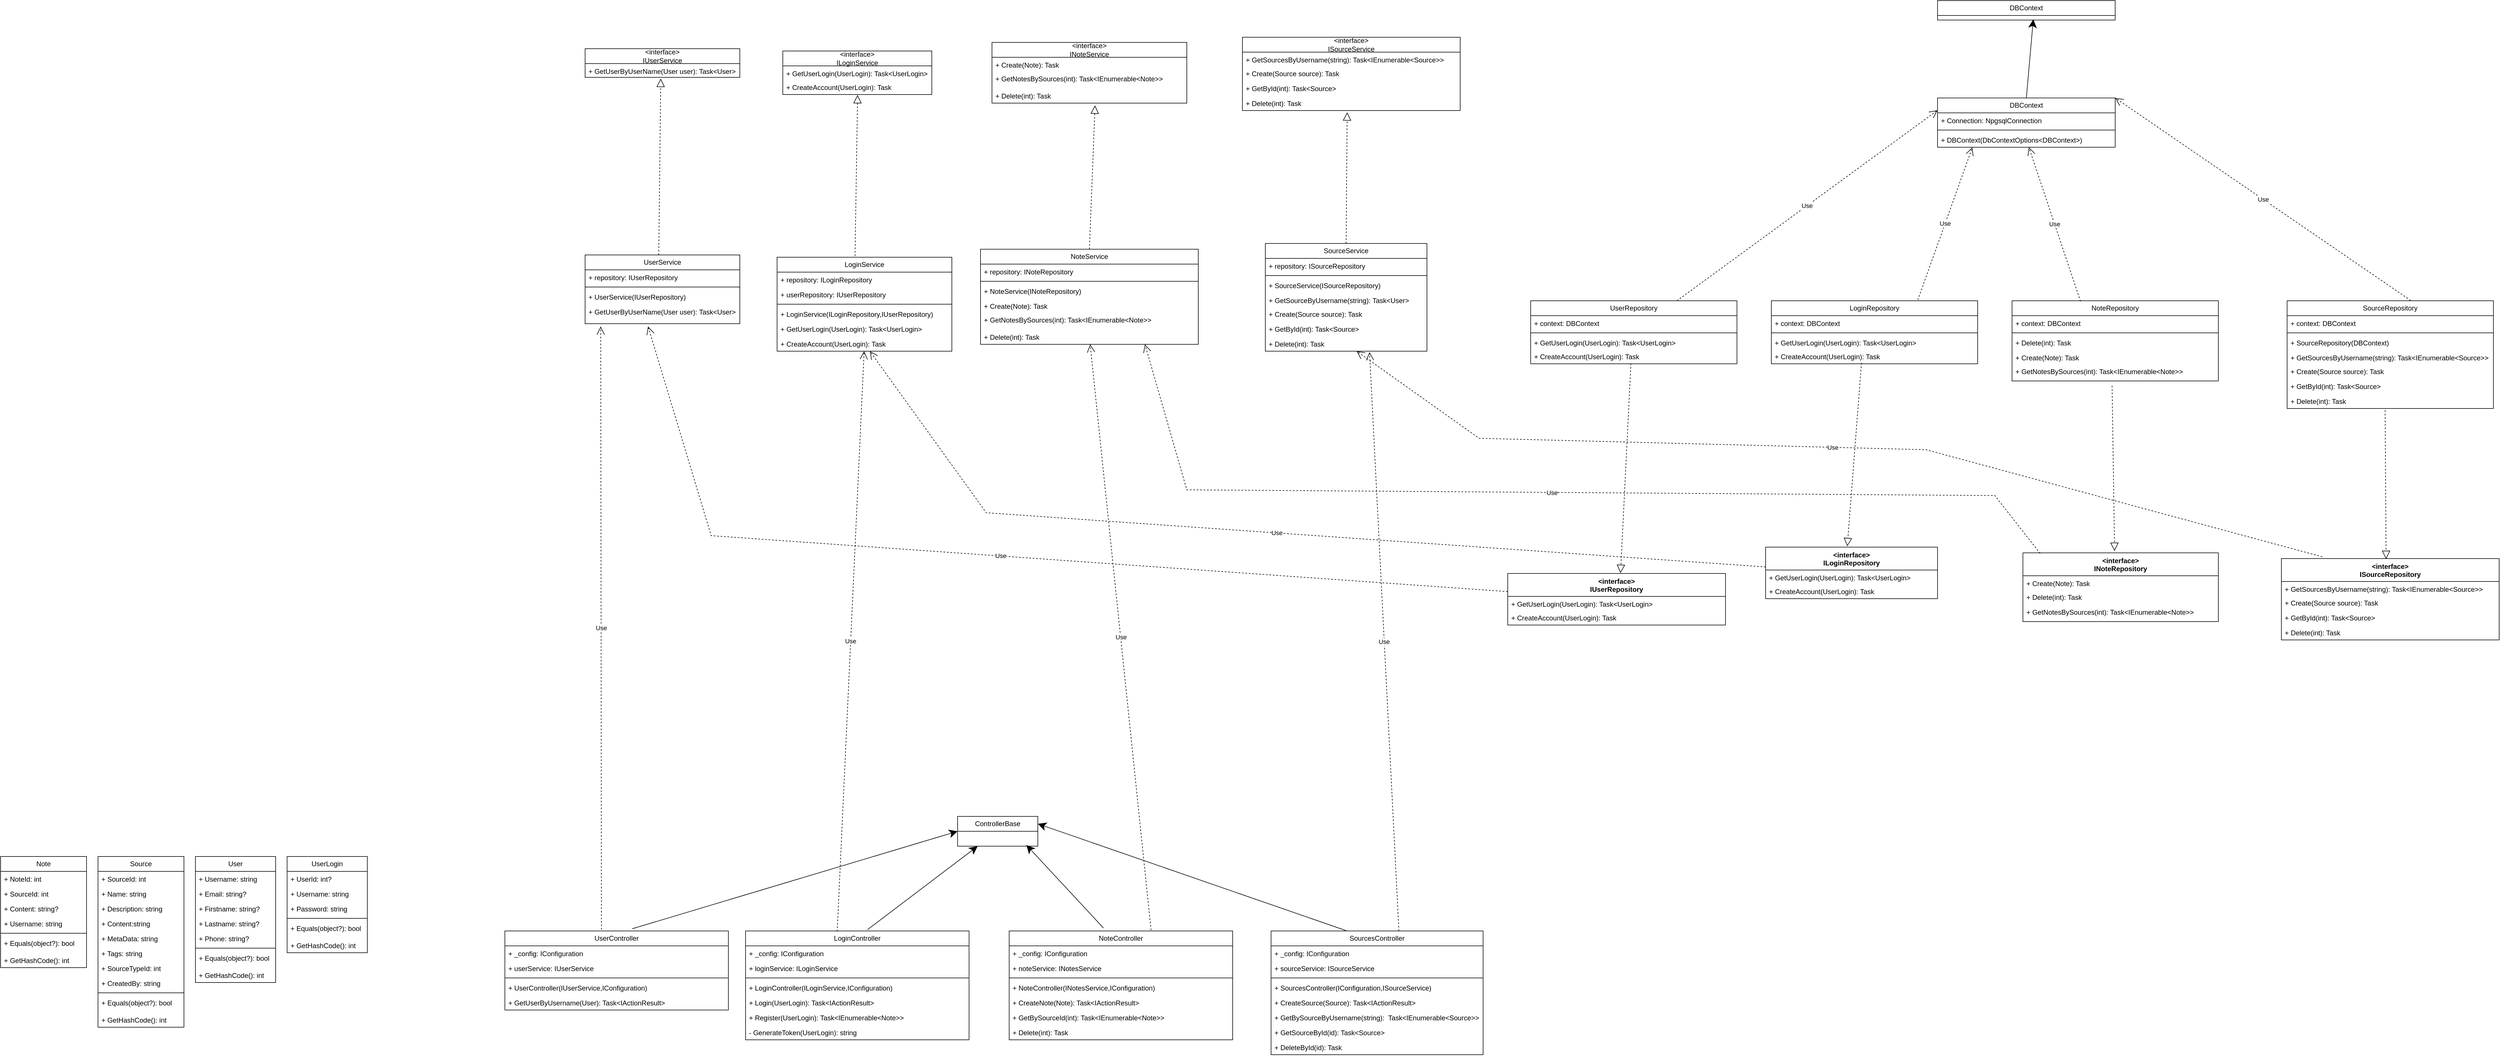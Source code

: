 <mxfile version="21.7.5" type="device">
  <diagram id="C5RBs43oDa-KdzZeNtuy" name="Page-1">
    <mxGraphModel dx="3659" dy="2805" grid="1" gridSize="10" guides="1" tooltips="1" connect="1" arrows="1" fold="1" page="1" pageScale="1" pageWidth="827" pageHeight="1169" math="0" shadow="0">
      <root>
        <mxCell id="WIyWlLk6GJQsqaUBKTNV-0" />
        <mxCell id="WIyWlLk6GJQsqaUBKTNV-1" parent="WIyWlLk6GJQsqaUBKTNV-0" />
        <mxCell id="6U9F9vJyRZBFyjSzrLCs-0" value="Note" style="swimlane;fontStyle=0;childLayout=stackLayout;horizontal=1;startSize=26;fillColor=none;horizontalStack=0;resizeParent=1;resizeParentMax=0;resizeLast=0;collapsible=1;marginBottom=0;whiteSpace=wrap;html=1;" parent="WIyWlLk6GJQsqaUBKTNV-1" vertex="1">
          <mxGeometry x="-300" y="510" width="150" height="194" as="geometry" />
        </mxCell>
        <mxCell id="6U9F9vJyRZBFyjSzrLCs-1" value="+ NoteId: int" style="text;strokeColor=none;fillColor=none;align=left;verticalAlign=top;spacingLeft=4;spacingRight=4;overflow=hidden;rotatable=0;points=[[0,0.5],[1,0.5]];portConstraint=eastwest;whiteSpace=wrap;html=1;" parent="6U9F9vJyRZBFyjSzrLCs-0" vertex="1">
          <mxGeometry y="26" width="150" height="26" as="geometry" />
        </mxCell>
        <mxCell id="6U9F9vJyRZBFyjSzrLCs-2" value="+ SourceId: int" style="text;strokeColor=none;fillColor=none;align=left;verticalAlign=top;spacingLeft=4;spacingRight=4;overflow=hidden;rotatable=0;points=[[0,0.5],[1,0.5]];portConstraint=eastwest;whiteSpace=wrap;html=1;" parent="6U9F9vJyRZBFyjSzrLCs-0" vertex="1">
          <mxGeometry y="52" width="150" height="26" as="geometry" />
        </mxCell>
        <mxCell id="6U9F9vJyRZBFyjSzrLCs-3" value="+ Content: string?" style="text;strokeColor=none;fillColor=none;align=left;verticalAlign=top;spacingLeft=4;spacingRight=4;overflow=hidden;rotatable=0;points=[[0,0.5],[1,0.5]];portConstraint=eastwest;whiteSpace=wrap;html=1;" parent="6U9F9vJyRZBFyjSzrLCs-0" vertex="1">
          <mxGeometry y="78" width="150" height="26" as="geometry" />
        </mxCell>
        <mxCell id="6U9F9vJyRZBFyjSzrLCs-4" value="+ Username: string" style="text;strokeColor=none;fillColor=none;align=left;verticalAlign=top;spacingLeft=4;spacingRight=4;overflow=hidden;rotatable=0;points=[[0,0.5],[1,0.5]];portConstraint=eastwest;whiteSpace=wrap;html=1;" parent="6U9F9vJyRZBFyjSzrLCs-0" vertex="1">
          <mxGeometry y="104" width="150" height="26" as="geometry" />
        </mxCell>
        <mxCell id="6U9F9vJyRZBFyjSzrLCs-24" value="" style="line;strokeWidth=1;fillColor=none;align=left;verticalAlign=middle;spacingTop=-1;spacingLeft=3;spacingRight=3;rotatable=0;labelPosition=right;points=[];portConstraint=eastwest;strokeColor=inherit;" parent="6U9F9vJyRZBFyjSzrLCs-0" vertex="1">
          <mxGeometry y="130" width="150" height="8" as="geometry" />
        </mxCell>
        <mxCell id="6U9F9vJyRZBFyjSzrLCs-28" value="+ Equals(object?): bool" style="text;strokeColor=none;fillColor=none;align=left;verticalAlign=top;spacingLeft=4;spacingRight=4;overflow=hidden;rotatable=0;points=[[0,0.5],[1,0.5]];portConstraint=eastwest;whiteSpace=wrap;html=1;" parent="6U9F9vJyRZBFyjSzrLCs-0" vertex="1">
          <mxGeometry y="138" width="150" height="30" as="geometry" />
        </mxCell>
        <mxCell id="6U9F9vJyRZBFyjSzrLCs-32" value="+ GetHashCode(): int" style="text;strokeColor=none;fillColor=none;align=left;verticalAlign=top;spacingLeft=4;spacingRight=4;overflow=hidden;rotatable=0;points=[[0,0.5],[1,0.5]];portConstraint=eastwest;whiteSpace=wrap;html=1;" parent="6U9F9vJyRZBFyjSzrLCs-0" vertex="1">
          <mxGeometry y="168" width="150" height="26" as="geometry" />
        </mxCell>
        <mxCell id="6U9F9vJyRZBFyjSzrLCs-5" value="Source" style="swimlane;fontStyle=0;childLayout=stackLayout;horizontal=1;startSize=26;fillColor=none;horizontalStack=0;resizeParent=1;resizeParentMax=0;resizeLast=0;collapsible=1;marginBottom=0;whiteSpace=wrap;html=1;" parent="WIyWlLk6GJQsqaUBKTNV-1" vertex="1">
          <mxGeometry x="-130" y="510" width="150" height="298" as="geometry" />
        </mxCell>
        <mxCell id="6U9F9vJyRZBFyjSzrLCs-6" value="+ SourceId: int" style="text;strokeColor=none;fillColor=none;align=left;verticalAlign=top;spacingLeft=4;spacingRight=4;overflow=hidden;rotatable=0;points=[[0,0.5],[1,0.5]];portConstraint=eastwest;whiteSpace=wrap;html=1;" parent="6U9F9vJyRZBFyjSzrLCs-5" vertex="1">
          <mxGeometry y="26" width="150" height="26" as="geometry" />
        </mxCell>
        <mxCell id="6U9F9vJyRZBFyjSzrLCs-7" value="+ Name: string" style="text;strokeColor=none;fillColor=none;align=left;verticalAlign=top;spacingLeft=4;spacingRight=4;overflow=hidden;rotatable=0;points=[[0,0.5],[1,0.5]];portConstraint=eastwest;whiteSpace=wrap;html=1;" parent="6U9F9vJyRZBFyjSzrLCs-5" vertex="1">
          <mxGeometry y="52" width="150" height="26" as="geometry" />
        </mxCell>
        <mxCell id="6U9F9vJyRZBFyjSzrLCs-9" value="+ Description: string" style="text;strokeColor=none;fillColor=none;align=left;verticalAlign=top;spacingLeft=4;spacingRight=4;overflow=hidden;rotatable=0;points=[[0,0.5],[1,0.5]];portConstraint=eastwest;whiteSpace=wrap;html=1;" parent="6U9F9vJyRZBFyjSzrLCs-5" vertex="1">
          <mxGeometry y="78" width="150" height="26" as="geometry" />
        </mxCell>
        <mxCell id="6U9F9vJyRZBFyjSzrLCs-8" value="+ Content:string" style="text;strokeColor=none;fillColor=none;align=left;verticalAlign=top;spacingLeft=4;spacingRight=4;overflow=hidden;rotatable=0;points=[[0,0.5],[1,0.5]];portConstraint=eastwest;whiteSpace=wrap;html=1;" parent="6U9F9vJyRZBFyjSzrLCs-5" vertex="1">
          <mxGeometry y="104" width="150" height="26" as="geometry" />
        </mxCell>
        <mxCell id="6U9F9vJyRZBFyjSzrLCs-13" value="+ MetaData: string" style="text;strokeColor=none;fillColor=none;align=left;verticalAlign=top;spacingLeft=4;spacingRight=4;overflow=hidden;rotatable=0;points=[[0,0.5],[1,0.5]];portConstraint=eastwest;whiteSpace=wrap;html=1;" parent="6U9F9vJyRZBFyjSzrLCs-5" vertex="1">
          <mxGeometry y="130" width="150" height="26" as="geometry" />
        </mxCell>
        <mxCell id="6U9F9vJyRZBFyjSzrLCs-12" value="+ Tags: string" style="text;strokeColor=none;fillColor=none;align=left;verticalAlign=top;spacingLeft=4;spacingRight=4;overflow=hidden;rotatable=0;points=[[0,0.5],[1,0.5]];portConstraint=eastwest;whiteSpace=wrap;html=1;" parent="6U9F9vJyRZBFyjSzrLCs-5" vertex="1">
          <mxGeometry y="156" width="150" height="26" as="geometry" />
        </mxCell>
        <mxCell id="6U9F9vJyRZBFyjSzrLCs-11" value="+ SourceTypeId: int" style="text;strokeColor=none;fillColor=none;align=left;verticalAlign=top;spacingLeft=4;spacingRight=4;overflow=hidden;rotatable=0;points=[[0,0.5],[1,0.5]];portConstraint=eastwest;whiteSpace=wrap;html=1;" parent="6U9F9vJyRZBFyjSzrLCs-5" vertex="1">
          <mxGeometry y="182" width="150" height="26" as="geometry" />
        </mxCell>
        <mxCell id="6U9F9vJyRZBFyjSzrLCs-10" value="+ CreatedBy: string" style="text;strokeColor=none;fillColor=none;align=left;verticalAlign=top;spacingLeft=4;spacingRight=4;overflow=hidden;rotatable=0;points=[[0,0.5],[1,0.5]];portConstraint=eastwest;whiteSpace=wrap;html=1;" parent="6U9F9vJyRZBFyjSzrLCs-5" vertex="1">
          <mxGeometry y="208" width="150" height="26" as="geometry" />
        </mxCell>
        <mxCell id="6U9F9vJyRZBFyjSzrLCs-25" value="" style="line;strokeWidth=1;fillColor=none;align=left;verticalAlign=middle;spacingTop=-1;spacingLeft=3;spacingRight=3;rotatable=0;labelPosition=right;points=[];portConstraint=eastwest;strokeColor=inherit;" parent="6U9F9vJyRZBFyjSzrLCs-5" vertex="1">
          <mxGeometry y="234" width="150" height="8" as="geometry" />
        </mxCell>
        <mxCell id="6U9F9vJyRZBFyjSzrLCs-33" value="+ Equals(object?): bool" style="text;strokeColor=none;fillColor=none;align=left;verticalAlign=top;spacingLeft=4;spacingRight=4;overflow=hidden;rotatable=0;points=[[0,0.5],[1,0.5]];portConstraint=eastwest;whiteSpace=wrap;html=1;" parent="6U9F9vJyRZBFyjSzrLCs-5" vertex="1">
          <mxGeometry y="242" width="150" height="30" as="geometry" />
        </mxCell>
        <mxCell id="6U9F9vJyRZBFyjSzrLCs-36" value="+ GetHashCode(): int" style="text;strokeColor=none;fillColor=none;align=left;verticalAlign=top;spacingLeft=4;spacingRight=4;overflow=hidden;rotatable=0;points=[[0,0.5],[1,0.5]];portConstraint=eastwest;whiteSpace=wrap;html=1;" parent="6U9F9vJyRZBFyjSzrLCs-5" vertex="1">
          <mxGeometry y="272" width="150" height="26" as="geometry" />
        </mxCell>
        <mxCell id="6U9F9vJyRZBFyjSzrLCs-14" value="User" style="swimlane;fontStyle=0;childLayout=stackLayout;horizontal=1;startSize=26;fillColor=none;horizontalStack=0;resizeParent=1;resizeParentMax=0;resizeLast=0;collapsible=1;marginBottom=0;whiteSpace=wrap;html=1;" parent="WIyWlLk6GJQsqaUBKTNV-1" vertex="1">
          <mxGeometry x="40" y="510" width="140" height="220" as="geometry" />
        </mxCell>
        <mxCell id="6U9F9vJyRZBFyjSzrLCs-15" value="+ Username: string" style="text;strokeColor=none;fillColor=none;align=left;verticalAlign=top;spacingLeft=4;spacingRight=4;overflow=hidden;rotatable=0;points=[[0,0.5],[1,0.5]];portConstraint=eastwest;whiteSpace=wrap;html=1;" parent="6U9F9vJyRZBFyjSzrLCs-14" vertex="1">
          <mxGeometry y="26" width="140" height="26" as="geometry" />
        </mxCell>
        <mxCell id="6U9F9vJyRZBFyjSzrLCs-16" value="+ Email: string?" style="text;strokeColor=none;fillColor=none;align=left;verticalAlign=top;spacingLeft=4;spacingRight=4;overflow=hidden;rotatable=0;points=[[0,0.5],[1,0.5]];portConstraint=eastwest;whiteSpace=wrap;html=1;" parent="6U9F9vJyRZBFyjSzrLCs-14" vertex="1">
          <mxGeometry y="52" width="140" height="26" as="geometry" />
        </mxCell>
        <mxCell id="6U9F9vJyRZBFyjSzrLCs-18" value="+ Firstname: string?" style="text;strokeColor=none;fillColor=none;align=left;verticalAlign=top;spacingLeft=4;spacingRight=4;overflow=hidden;rotatable=0;points=[[0,0.5],[1,0.5]];portConstraint=eastwest;whiteSpace=wrap;html=1;" parent="6U9F9vJyRZBFyjSzrLCs-14" vertex="1">
          <mxGeometry y="78" width="140" height="26" as="geometry" />
        </mxCell>
        <mxCell id="6U9F9vJyRZBFyjSzrLCs-19" value="+ Lastname: string?" style="text;strokeColor=none;fillColor=none;align=left;verticalAlign=top;spacingLeft=4;spacingRight=4;overflow=hidden;rotatable=0;points=[[0,0.5],[1,0.5]];portConstraint=eastwest;whiteSpace=wrap;html=1;" parent="6U9F9vJyRZBFyjSzrLCs-14" vertex="1">
          <mxGeometry y="104" width="140" height="26" as="geometry" />
        </mxCell>
        <mxCell id="6U9F9vJyRZBFyjSzrLCs-17" value="+ Phone: string?" style="text;strokeColor=none;fillColor=none;align=left;verticalAlign=top;spacingLeft=4;spacingRight=4;overflow=hidden;rotatable=0;points=[[0,0.5],[1,0.5]];portConstraint=eastwest;whiteSpace=wrap;html=1;" parent="6U9F9vJyRZBFyjSzrLCs-14" vertex="1">
          <mxGeometry y="130" width="140" height="26" as="geometry" />
        </mxCell>
        <mxCell id="6U9F9vJyRZBFyjSzrLCs-26" value="" style="line;strokeWidth=1;fillColor=none;align=left;verticalAlign=middle;spacingTop=-1;spacingLeft=3;spacingRight=3;rotatable=0;labelPosition=right;points=[];portConstraint=eastwest;strokeColor=inherit;" parent="6U9F9vJyRZBFyjSzrLCs-14" vertex="1">
          <mxGeometry y="156" width="140" height="8" as="geometry" />
        </mxCell>
        <mxCell id="6U9F9vJyRZBFyjSzrLCs-34" value="+ Equals(object?): bool" style="text;strokeColor=none;fillColor=none;align=left;verticalAlign=top;spacingLeft=4;spacingRight=4;overflow=hidden;rotatable=0;points=[[0,0.5],[1,0.5]];portConstraint=eastwest;whiteSpace=wrap;html=1;" parent="6U9F9vJyRZBFyjSzrLCs-14" vertex="1">
          <mxGeometry y="164" width="140" height="30" as="geometry" />
        </mxCell>
        <mxCell id="6U9F9vJyRZBFyjSzrLCs-37" value="+ GetHashCode(): int" style="text;strokeColor=none;fillColor=none;align=left;verticalAlign=top;spacingLeft=4;spacingRight=4;overflow=hidden;rotatable=0;points=[[0,0.5],[1,0.5]];portConstraint=eastwest;whiteSpace=wrap;html=1;" parent="6U9F9vJyRZBFyjSzrLCs-14" vertex="1">
          <mxGeometry y="194" width="140" height="26" as="geometry" />
        </mxCell>
        <mxCell id="6U9F9vJyRZBFyjSzrLCs-20" value="UserLogin" style="swimlane;fontStyle=0;childLayout=stackLayout;horizontal=1;startSize=26;fillColor=none;horizontalStack=0;resizeParent=1;resizeParentMax=0;resizeLast=0;collapsible=1;marginBottom=0;whiteSpace=wrap;html=1;" parent="WIyWlLk6GJQsqaUBKTNV-1" vertex="1">
          <mxGeometry x="200" y="510" width="140" height="168" as="geometry" />
        </mxCell>
        <mxCell id="6U9F9vJyRZBFyjSzrLCs-21" value="+ UserId: int?" style="text;strokeColor=none;fillColor=none;align=left;verticalAlign=top;spacingLeft=4;spacingRight=4;overflow=hidden;rotatable=0;points=[[0,0.5],[1,0.5]];portConstraint=eastwest;whiteSpace=wrap;html=1;" parent="6U9F9vJyRZBFyjSzrLCs-20" vertex="1">
          <mxGeometry y="26" width="140" height="26" as="geometry" />
        </mxCell>
        <mxCell id="6U9F9vJyRZBFyjSzrLCs-22" value="+ Username: string" style="text;strokeColor=none;fillColor=none;align=left;verticalAlign=top;spacingLeft=4;spacingRight=4;overflow=hidden;rotatable=0;points=[[0,0.5],[1,0.5]];portConstraint=eastwest;whiteSpace=wrap;html=1;" parent="6U9F9vJyRZBFyjSzrLCs-20" vertex="1">
          <mxGeometry y="52" width="140" height="26" as="geometry" />
        </mxCell>
        <mxCell id="6U9F9vJyRZBFyjSzrLCs-23" value="+ Password: string" style="text;strokeColor=none;fillColor=none;align=left;verticalAlign=top;spacingLeft=4;spacingRight=4;overflow=hidden;rotatable=0;points=[[0,0.5],[1,0.5]];portConstraint=eastwest;whiteSpace=wrap;html=1;" parent="6U9F9vJyRZBFyjSzrLCs-20" vertex="1">
          <mxGeometry y="78" width="140" height="26" as="geometry" />
        </mxCell>
        <mxCell id="6U9F9vJyRZBFyjSzrLCs-27" value="" style="line;strokeWidth=1;fillColor=none;align=left;verticalAlign=middle;spacingTop=-1;spacingLeft=3;spacingRight=3;rotatable=0;labelPosition=right;points=[];portConstraint=eastwest;strokeColor=inherit;" parent="6U9F9vJyRZBFyjSzrLCs-20" vertex="1">
          <mxGeometry y="104" width="140" height="8" as="geometry" />
        </mxCell>
        <mxCell id="6U9F9vJyRZBFyjSzrLCs-35" value="+ Equals(object?): bool" style="text;strokeColor=none;fillColor=none;align=left;verticalAlign=top;spacingLeft=4;spacingRight=4;overflow=hidden;rotatable=0;points=[[0,0.5],[1,0.5]];portConstraint=eastwest;whiteSpace=wrap;html=1;" parent="6U9F9vJyRZBFyjSzrLCs-20" vertex="1">
          <mxGeometry y="112" width="140" height="30" as="geometry" />
        </mxCell>
        <mxCell id="6U9F9vJyRZBFyjSzrLCs-38" value="+ GetHashCode(): int" style="text;strokeColor=none;fillColor=none;align=left;verticalAlign=top;spacingLeft=4;spacingRight=4;overflow=hidden;rotatable=0;points=[[0,0.5],[1,0.5]];portConstraint=eastwest;whiteSpace=wrap;html=1;" parent="6U9F9vJyRZBFyjSzrLCs-20" vertex="1">
          <mxGeometry y="142" width="140" height="26" as="geometry" />
        </mxCell>
        <mxCell id="6U9F9vJyRZBFyjSzrLCs-41" value="&amp;lt;interface&amp;gt;&lt;br&gt;IUserService" style="swimlane;fontStyle=0;childLayout=stackLayout;horizontal=1;startSize=26;fillColor=none;horizontalStack=0;resizeParent=1;resizeParentMax=0;resizeLast=0;collapsible=1;marginBottom=0;whiteSpace=wrap;html=1;" parent="WIyWlLk6GJQsqaUBKTNV-1" vertex="1">
          <mxGeometry x="720" y="-900" width="270" height="50" as="geometry" />
        </mxCell>
        <mxCell id="6U9F9vJyRZBFyjSzrLCs-42" value="+ GetUserByUserName(User user): Task&amp;lt;User&amp;gt;" style="text;strokeColor=none;fillColor=none;align=left;verticalAlign=top;spacingLeft=4;spacingRight=4;overflow=hidden;rotatable=0;points=[[0,0.5],[1,0.5]];portConstraint=eastwest;whiteSpace=wrap;html=1;" parent="6U9F9vJyRZBFyjSzrLCs-41" vertex="1">
          <mxGeometry y="26" width="270" height="24" as="geometry" />
        </mxCell>
        <mxCell id="6U9F9vJyRZBFyjSzrLCs-45" value="&amp;lt;interface&amp;gt;&lt;br&gt;ILoginService" style="swimlane;fontStyle=0;childLayout=stackLayout;horizontal=1;startSize=26;fillColor=none;horizontalStack=0;resizeParent=1;resizeParentMax=0;resizeLast=0;collapsible=1;marginBottom=0;whiteSpace=wrap;html=1;" parent="WIyWlLk6GJQsqaUBKTNV-1" vertex="1">
          <mxGeometry x="1065" y="-896" width="260" height="76" as="geometry" />
        </mxCell>
        <mxCell id="6U9F9vJyRZBFyjSzrLCs-46" value="+ GetUserLogin(UserLogin): Task&amp;lt;UserLogin&amp;gt;" style="text;strokeColor=none;fillColor=none;align=left;verticalAlign=top;spacingLeft=4;spacingRight=4;overflow=hidden;rotatable=0;points=[[0,0.5],[1,0.5]];portConstraint=eastwest;whiteSpace=wrap;html=1;" parent="6U9F9vJyRZBFyjSzrLCs-45" vertex="1">
          <mxGeometry y="26" width="260" height="24" as="geometry" />
        </mxCell>
        <mxCell id="6U9F9vJyRZBFyjSzrLCs-51" value="+ CreateAccount(UserLogin): Task" style="text;strokeColor=none;fillColor=none;align=left;verticalAlign=top;spacingLeft=4;spacingRight=4;overflow=hidden;rotatable=0;points=[[0,0.5],[1,0.5]];portConstraint=eastwest;whiteSpace=wrap;html=1;" parent="6U9F9vJyRZBFyjSzrLCs-45" vertex="1">
          <mxGeometry y="50" width="260" height="26" as="geometry" />
        </mxCell>
        <mxCell id="6U9F9vJyRZBFyjSzrLCs-47" value="&amp;lt;interface&amp;gt;&lt;br&gt;INoteService" style="swimlane;fontStyle=0;childLayout=stackLayout;horizontal=1;startSize=26;fillColor=none;horizontalStack=0;resizeParent=1;resizeParentMax=0;resizeLast=0;collapsible=1;marginBottom=0;whiteSpace=wrap;html=1;" parent="WIyWlLk6GJQsqaUBKTNV-1" vertex="1">
          <mxGeometry x="1430" y="-911" width="340" height="106" as="geometry" />
        </mxCell>
        <mxCell id="6U9F9vJyRZBFyjSzrLCs-48" value="+ Create(Note): Task" style="text;strokeColor=none;fillColor=none;align=left;verticalAlign=top;spacingLeft=4;spacingRight=4;overflow=hidden;rotatable=0;points=[[0,0.5],[1,0.5]];portConstraint=eastwest;whiteSpace=wrap;html=1;" parent="6U9F9vJyRZBFyjSzrLCs-47" vertex="1">
          <mxGeometry y="26" width="340" height="24" as="geometry" />
        </mxCell>
        <mxCell id="6U9F9vJyRZBFyjSzrLCs-52" value="+ GetNotesBySources(int): Task&amp;lt;IEnumerable&amp;lt;Note&amp;gt;&amp;gt;" style="text;strokeColor=none;fillColor=none;align=left;verticalAlign=top;spacingLeft=4;spacingRight=4;overflow=hidden;rotatable=0;points=[[0,0.5],[1,0.5]];portConstraint=eastwest;whiteSpace=wrap;html=1;" parent="6U9F9vJyRZBFyjSzrLCs-47" vertex="1">
          <mxGeometry y="50" width="340" height="30" as="geometry" />
        </mxCell>
        <mxCell id="6U9F9vJyRZBFyjSzrLCs-53" value="+ Delete(int): Task" style="text;strokeColor=none;fillColor=none;align=left;verticalAlign=top;spacingLeft=4;spacingRight=4;overflow=hidden;rotatable=0;points=[[0,0.5],[1,0.5]];portConstraint=eastwest;whiteSpace=wrap;html=1;" parent="6U9F9vJyRZBFyjSzrLCs-47" vertex="1">
          <mxGeometry y="80" width="340" height="26" as="geometry" />
        </mxCell>
        <mxCell id="6U9F9vJyRZBFyjSzrLCs-49" value="&amp;lt;interface&amp;gt;&lt;br&gt;ISourceService" style="swimlane;fontStyle=0;childLayout=stackLayout;horizontal=1;startSize=26;fillColor=none;horizontalStack=0;resizeParent=1;resizeParentMax=0;resizeLast=0;collapsible=1;marginBottom=0;whiteSpace=wrap;html=1;" parent="WIyWlLk6GJQsqaUBKTNV-1" vertex="1">
          <mxGeometry x="1867" y="-920" width="380" height="128" as="geometry" />
        </mxCell>
        <mxCell id="6U9F9vJyRZBFyjSzrLCs-50" value="+ GetSourcesByUsername(string): Task&amp;lt;IEnumerable&amp;lt;Source&amp;gt;&amp;gt;" style="text;strokeColor=none;fillColor=none;align=left;verticalAlign=top;spacingLeft=4;spacingRight=4;overflow=hidden;rotatable=0;points=[[0,0.5],[1,0.5]];portConstraint=eastwest;whiteSpace=wrap;html=1;" parent="6U9F9vJyRZBFyjSzrLCs-49" vertex="1">
          <mxGeometry y="26" width="380" height="24" as="geometry" />
        </mxCell>
        <mxCell id="6U9F9vJyRZBFyjSzrLCs-54" value="+ Create(Source source): Task" style="text;strokeColor=none;fillColor=none;align=left;verticalAlign=top;spacingLeft=4;spacingRight=4;overflow=hidden;rotatable=0;points=[[0,0.5],[1,0.5]];portConstraint=eastwest;whiteSpace=wrap;html=1;" parent="6U9F9vJyRZBFyjSzrLCs-49" vertex="1">
          <mxGeometry y="50" width="380" height="26" as="geometry" />
        </mxCell>
        <mxCell id="6U9F9vJyRZBFyjSzrLCs-55" value="+ GetById(int): Task&amp;lt;Source&amp;gt;" style="text;strokeColor=none;fillColor=none;align=left;verticalAlign=top;spacingLeft=4;spacingRight=4;overflow=hidden;rotatable=0;points=[[0,0.5],[1,0.5]];portConstraint=eastwest;whiteSpace=wrap;html=1;" parent="6U9F9vJyRZBFyjSzrLCs-49" vertex="1">
          <mxGeometry y="76" width="380" height="26" as="geometry" />
        </mxCell>
        <mxCell id="6U9F9vJyRZBFyjSzrLCs-56" value="+ Delete(int): Task" style="text;strokeColor=none;fillColor=none;align=left;verticalAlign=top;spacingLeft=4;spacingRight=4;overflow=hidden;rotatable=0;points=[[0,0.5],[1,0.5]];portConstraint=eastwest;whiteSpace=wrap;html=1;" parent="6U9F9vJyRZBFyjSzrLCs-49" vertex="1">
          <mxGeometry y="102" width="380" height="26" as="geometry" />
        </mxCell>
        <mxCell id="6U9F9vJyRZBFyjSzrLCs-57" value="UserService" style="swimlane;fontStyle=0;childLayout=stackLayout;horizontal=1;startSize=26;fillColor=none;horizontalStack=0;resizeParent=1;resizeParentMax=0;resizeLast=0;collapsible=1;marginBottom=0;whiteSpace=wrap;html=1;" parent="WIyWlLk6GJQsqaUBKTNV-1" vertex="1">
          <mxGeometry x="720" y="-540" width="270" height="120" as="geometry" />
        </mxCell>
        <mxCell id="6U9F9vJyRZBFyjSzrLCs-58" value="+ repository: IUserRepository" style="text;strokeColor=none;fillColor=none;align=left;verticalAlign=top;spacingLeft=4;spacingRight=4;overflow=hidden;rotatable=0;points=[[0,0.5],[1,0.5]];portConstraint=eastwest;whiteSpace=wrap;html=1;" parent="6U9F9vJyRZBFyjSzrLCs-57" vertex="1">
          <mxGeometry y="26" width="270" height="26" as="geometry" />
        </mxCell>
        <mxCell id="6U9F9vJyRZBFyjSzrLCs-63" value="" style="line;strokeWidth=1;fillColor=none;align=left;verticalAlign=middle;spacingTop=-1;spacingLeft=3;spacingRight=3;rotatable=0;labelPosition=right;points=[];portConstraint=eastwest;strokeColor=inherit;" parent="6U9F9vJyRZBFyjSzrLCs-57" vertex="1">
          <mxGeometry y="52" width="270" height="8" as="geometry" />
        </mxCell>
        <mxCell id="6U9F9vJyRZBFyjSzrLCs-59" value="+ UserService(IUserRepository)" style="text;strokeColor=none;fillColor=none;align=left;verticalAlign=top;spacingLeft=4;spacingRight=4;overflow=hidden;rotatable=0;points=[[0,0.5],[1,0.5]];portConstraint=eastwest;whiteSpace=wrap;html=1;" parent="6U9F9vJyRZBFyjSzrLCs-57" vertex="1">
          <mxGeometry y="60" width="270" height="26" as="geometry" />
        </mxCell>
        <mxCell id="6U9F9vJyRZBFyjSzrLCs-64" value="+ GetUserByUserName(User user): Task&amp;lt;User&amp;gt;" style="text;strokeColor=none;fillColor=none;align=left;verticalAlign=top;spacingLeft=4;spacingRight=4;overflow=hidden;rotatable=0;points=[[0,0.5],[1,0.5]];portConstraint=eastwest;whiteSpace=wrap;html=1;" parent="6U9F9vJyRZBFyjSzrLCs-57" vertex="1">
          <mxGeometry y="86" width="270" height="34" as="geometry" />
        </mxCell>
        <mxCell id="6U9F9vJyRZBFyjSzrLCs-62" value="" style="endArrow=block;dashed=1;endFill=0;endSize=12;html=1;rounded=0;entryX=0.489;entryY=1.095;entryDx=0;entryDy=0;entryPerimeter=0;exitX=0.476;exitY=0;exitDx=0;exitDy=0;exitPerimeter=0;" parent="WIyWlLk6GJQsqaUBKTNV-1" source="6U9F9vJyRZBFyjSzrLCs-57" target="6U9F9vJyRZBFyjSzrLCs-42" edge="1">
          <mxGeometry width="160" relative="1" as="geometry">
            <mxPoint x="830" y="-520" as="sourcePoint" />
            <mxPoint x="990" y="-520" as="targetPoint" />
          </mxGeometry>
        </mxCell>
        <mxCell id="6U9F9vJyRZBFyjSzrLCs-65" value="LoginService" style="swimlane;fontStyle=0;childLayout=stackLayout;horizontal=1;startSize=26;fillColor=none;horizontalStack=0;resizeParent=1;resizeParentMax=0;resizeLast=0;collapsible=1;marginBottom=0;whiteSpace=wrap;html=1;" parent="WIyWlLk6GJQsqaUBKTNV-1" vertex="1">
          <mxGeometry x="1055" y="-536" width="305" height="164" as="geometry" />
        </mxCell>
        <mxCell id="6U9F9vJyRZBFyjSzrLCs-66" value="+ repository: ILoginRepository" style="text;strokeColor=none;fillColor=none;align=left;verticalAlign=top;spacingLeft=4;spacingRight=4;overflow=hidden;rotatable=0;points=[[0,0.5],[1,0.5]];portConstraint=eastwest;whiteSpace=wrap;html=1;" parent="6U9F9vJyRZBFyjSzrLCs-65" vertex="1">
          <mxGeometry y="26" width="305" height="26" as="geometry" />
        </mxCell>
        <mxCell id="6U9F9vJyRZBFyjSzrLCs-67" value="+ userRepository: IUserRepository" style="text;strokeColor=none;fillColor=none;align=left;verticalAlign=top;spacingLeft=4;spacingRight=4;overflow=hidden;rotatable=0;points=[[0,0.5],[1,0.5]];portConstraint=eastwest;whiteSpace=wrap;html=1;" parent="6U9F9vJyRZBFyjSzrLCs-65" vertex="1">
          <mxGeometry y="52" width="305" height="26" as="geometry" />
        </mxCell>
        <mxCell id="6U9F9vJyRZBFyjSzrLCs-69" value="" style="line;strokeWidth=1;fillColor=none;align=left;verticalAlign=middle;spacingTop=-1;spacingLeft=3;spacingRight=3;rotatable=0;labelPosition=right;points=[];portConstraint=eastwest;strokeColor=inherit;" parent="6U9F9vJyRZBFyjSzrLCs-65" vertex="1">
          <mxGeometry y="78" width="305" height="8" as="geometry" />
        </mxCell>
        <mxCell id="6U9F9vJyRZBFyjSzrLCs-68" value="+ LoginService(ILoginRepository,IUserRepository)" style="text;strokeColor=none;fillColor=none;align=left;verticalAlign=top;spacingLeft=4;spacingRight=4;overflow=hidden;rotatable=0;points=[[0,0.5],[1,0.5]];portConstraint=eastwest;whiteSpace=wrap;html=1;" parent="6U9F9vJyRZBFyjSzrLCs-65" vertex="1">
          <mxGeometry y="86" width="305" height="26" as="geometry" />
        </mxCell>
        <mxCell id="6U9F9vJyRZBFyjSzrLCs-70" value="+ GetUserLogin(UserLogin): Task&amp;lt;UserLogin&amp;gt;" style="text;strokeColor=none;fillColor=none;align=left;verticalAlign=top;spacingLeft=4;spacingRight=4;overflow=hidden;rotatable=0;points=[[0,0.5],[1,0.5]];portConstraint=eastwest;whiteSpace=wrap;html=1;" parent="6U9F9vJyRZBFyjSzrLCs-65" vertex="1">
          <mxGeometry y="112" width="305" height="26" as="geometry" />
        </mxCell>
        <mxCell id="6U9F9vJyRZBFyjSzrLCs-71" value="+ CreateAccount(UserLogin): Task" style="text;strokeColor=none;fillColor=none;align=left;verticalAlign=top;spacingLeft=4;spacingRight=4;overflow=hidden;rotatable=0;points=[[0,0.5],[1,0.5]];portConstraint=eastwest;whiteSpace=wrap;html=1;" parent="6U9F9vJyRZBFyjSzrLCs-65" vertex="1">
          <mxGeometry y="138" width="305" height="26" as="geometry" />
        </mxCell>
        <mxCell id="6U9F9vJyRZBFyjSzrLCs-72" value="" style="endArrow=block;dashed=1;endFill=0;endSize=12;html=1;rounded=0;entryX=0.502;entryY=1.029;entryDx=0;entryDy=0;entryPerimeter=0;exitX=0.446;exitY=-0.013;exitDx=0;exitDy=0;exitPerimeter=0;" parent="WIyWlLk6GJQsqaUBKTNV-1" source="6U9F9vJyRZBFyjSzrLCs-65" target="6U9F9vJyRZBFyjSzrLCs-51" edge="1">
          <mxGeometry width="160" relative="1" as="geometry">
            <mxPoint x="1165" y="-636" as="sourcePoint" />
            <mxPoint x="1325" y="-636" as="targetPoint" />
          </mxGeometry>
        </mxCell>
        <mxCell id="6U9F9vJyRZBFyjSzrLCs-73" value="NoteService" style="swimlane;fontStyle=0;childLayout=stackLayout;horizontal=1;startSize=26;fillColor=none;horizontalStack=0;resizeParent=1;resizeParentMax=0;resizeLast=0;collapsible=1;marginBottom=0;whiteSpace=wrap;html=1;" parent="WIyWlLk6GJQsqaUBKTNV-1" vertex="1">
          <mxGeometry x="1410" y="-550" width="380" height="166" as="geometry" />
        </mxCell>
        <mxCell id="6U9F9vJyRZBFyjSzrLCs-74" value="+ repository: INoteRepository" style="text;strokeColor=none;fillColor=none;align=left;verticalAlign=top;spacingLeft=4;spacingRight=4;overflow=hidden;rotatable=0;points=[[0,0.5],[1,0.5]];portConstraint=eastwest;whiteSpace=wrap;html=1;" parent="6U9F9vJyRZBFyjSzrLCs-73" vertex="1">
          <mxGeometry y="26" width="380" height="26" as="geometry" />
        </mxCell>
        <mxCell id="6U9F9vJyRZBFyjSzrLCs-77" value="" style="line;strokeWidth=1;fillColor=none;align=left;verticalAlign=middle;spacingTop=-1;spacingLeft=3;spacingRight=3;rotatable=0;labelPosition=right;points=[];portConstraint=eastwest;strokeColor=inherit;" parent="6U9F9vJyRZBFyjSzrLCs-73" vertex="1">
          <mxGeometry y="52" width="380" height="8" as="geometry" />
        </mxCell>
        <mxCell id="6U9F9vJyRZBFyjSzrLCs-75" value="+ NoteService(INoteRepository)" style="text;strokeColor=none;fillColor=none;align=left;verticalAlign=top;spacingLeft=4;spacingRight=4;overflow=hidden;rotatable=0;points=[[0,0.5],[1,0.5]];portConstraint=eastwest;whiteSpace=wrap;html=1;" parent="6U9F9vJyRZBFyjSzrLCs-73" vertex="1">
          <mxGeometry y="60" width="380" height="26" as="geometry" />
        </mxCell>
        <mxCell id="6U9F9vJyRZBFyjSzrLCs-78" value="+ Create(Note): Task" style="text;strokeColor=none;fillColor=none;align=left;verticalAlign=top;spacingLeft=4;spacingRight=4;overflow=hidden;rotatable=0;points=[[0,0.5],[1,0.5]];portConstraint=eastwest;whiteSpace=wrap;html=1;" parent="6U9F9vJyRZBFyjSzrLCs-73" vertex="1">
          <mxGeometry y="86" width="380" height="24" as="geometry" />
        </mxCell>
        <mxCell id="6U9F9vJyRZBFyjSzrLCs-79" value="+ GetNotesBySources(int): Task&amp;lt;IEnumerable&amp;lt;Note&amp;gt;&amp;gt;" style="text;strokeColor=none;fillColor=none;align=left;verticalAlign=top;spacingLeft=4;spacingRight=4;overflow=hidden;rotatable=0;points=[[0,0.5],[1,0.5]];portConstraint=eastwest;whiteSpace=wrap;html=1;" parent="6U9F9vJyRZBFyjSzrLCs-73" vertex="1">
          <mxGeometry y="110" width="380" height="30" as="geometry" />
        </mxCell>
        <mxCell id="6U9F9vJyRZBFyjSzrLCs-80" value="+ Delete(int): Task" style="text;strokeColor=none;fillColor=none;align=left;verticalAlign=top;spacingLeft=4;spacingRight=4;overflow=hidden;rotatable=0;points=[[0,0.5],[1,0.5]];portConstraint=eastwest;whiteSpace=wrap;html=1;" parent="6U9F9vJyRZBFyjSzrLCs-73" vertex="1">
          <mxGeometry y="140" width="380" height="26" as="geometry" />
        </mxCell>
        <mxCell id="6U9F9vJyRZBFyjSzrLCs-81" value="" style="endArrow=block;dashed=1;endFill=0;endSize=12;html=1;rounded=0;entryX=0.529;entryY=1.154;entryDx=0;entryDy=0;entryPerimeter=0;exitX=0.5;exitY=0;exitDx=0;exitDy=0;" parent="WIyWlLk6GJQsqaUBKTNV-1" source="6U9F9vJyRZBFyjSzrLCs-73" target="6U9F9vJyRZBFyjSzrLCs-53" edge="1">
          <mxGeometry width="160" relative="1" as="geometry">
            <mxPoint x="1521" y="-600" as="sourcePoint" />
            <mxPoint x="1681" y="-600" as="targetPoint" />
          </mxGeometry>
        </mxCell>
        <mxCell id="6U9F9vJyRZBFyjSzrLCs-82" value="SourceService" style="swimlane;fontStyle=0;childLayout=stackLayout;horizontal=1;startSize=26;fillColor=none;horizontalStack=0;resizeParent=1;resizeParentMax=0;resizeLast=0;collapsible=1;marginBottom=0;whiteSpace=wrap;html=1;" parent="WIyWlLk6GJQsqaUBKTNV-1" vertex="1">
          <mxGeometry x="1907" y="-560" width="282" height="188" as="geometry" />
        </mxCell>
        <mxCell id="6U9F9vJyRZBFyjSzrLCs-83" value="+ repository: ISourceRepository" style="text;strokeColor=none;fillColor=none;align=left;verticalAlign=top;spacingLeft=4;spacingRight=4;overflow=hidden;rotatable=0;points=[[0,0.5],[1,0.5]];portConstraint=eastwest;whiteSpace=wrap;html=1;" parent="6U9F9vJyRZBFyjSzrLCs-82" vertex="1">
          <mxGeometry y="26" width="282" height="26" as="geometry" />
        </mxCell>
        <mxCell id="6U9F9vJyRZBFyjSzrLCs-86" value="" style="line;strokeWidth=1;fillColor=none;align=left;verticalAlign=middle;spacingTop=-1;spacingLeft=3;spacingRight=3;rotatable=0;labelPosition=right;points=[];portConstraint=eastwest;strokeColor=inherit;" parent="6U9F9vJyRZBFyjSzrLCs-82" vertex="1">
          <mxGeometry y="52" width="282" height="8" as="geometry" />
        </mxCell>
        <mxCell id="6U9F9vJyRZBFyjSzrLCs-84" value="+ SourceService(ISourceRepository)" style="text;strokeColor=none;fillColor=none;align=left;verticalAlign=top;spacingLeft=4;spacingRight=4;overflow=hidden;rotatable=0;points=[[0,0.5],[1,0.5]];portConstraint=eastwest;whiteSpace=wrap;html=1;" parent="6U9F9vJyRZBFyjSzrLCs-82" vertex="1">
          <mxGeometry y="60" width="282" height="26" as="geometry" />
        </mxCell>
        <mxCell id="6U9F9vJyRZBFyjSzrLCs-87" value="+ GetSourceByUsername(string): Task&amp;lt;User&amp;gt;" style="text;strokeColor=none;fillColor=none;align=left;verticalAlign=top;spacingLeft=4;spacingRight=4;overflow=hidden;rotatable=0;points=[[0,0.5],[1,0.5]];portConstraint=eastwest;whiteSpace=wrap;html=1;" parent="6U9F9vJyRZBFyjSzrLCs-82" vertex="1">
          <mxGeometry y="86" width="282" height="24" as="geometry" />
        </mxCell>
        <mxCell id="6U9F9vJyRZBFyjSzrLCs-88" value="+ Create(Source source): Task" style="text;strokeColor=none;fillColor=none;align=left;verticalAlign=top;spacingLeft=4;spacingRight=4;overflow=hidden;rotatable=0;points=[[0,0.5],[1,0.5]];portConstraint=eastwest;whiteSpace=wrap;html=1;" parent="6U9F9vJyRZBFyjSzrLCs-82" vertex="1">
          <mxGeometry y="110" width="282" height="26" as="geometry" />
        </mxCell>
        <mxCell id="6U9F9vJyRZBFyjSzrLCs-89" value="+ GetById(int): Task&amp;lt;Source&amp;gt;" style="text;strokeColor=none;fillColor=none;align=left;verticalAlign=top;spacingLeft=4;spacingRight=4;overflow=hidden;rotatable=0;points=[[0,0.5],[1,0.5]];portConstraint=eastwest;whiteSpace=wrap;html=1;" parent="6U9F9vJyRZBFyjSzrLCs-82" vertex="1">
          <mxGeometry y="136" width="282" height="26" as="geometry" />
        </mxCell>
        <mxCell id="6U9F9vJyRZBFyjSzrLCs-90" value="+ Delete(int): Task" style="text;strokeColor=none;fillColor=none;align=left;verticalAlign=top;spacingLeft=4;spacingRight=4;overflow=hidden;rotatable=0;points=[[0,0.5],[1,0.5]];portConstraint=eastwest;whiteSpace=wrap;html=1;" parent="6U9F9vJyRZBFyjSzrLCs-82" vertex="1">
          <mxGeometry y="162" width="282" height="26" as="geometry" />
        </mxCell>
        <mxCell id="6U9F9vJyRZBFyjSzrLCs-91" value="" style="endArrow=block;dashed=1;endFill=0;endSize=12;html=1;rounded=0;entryX=0.481;entryY=1.115;entryDx=0;entryDy=0;entryPerimeter=0;exitX=0.5;exitY=0;exitDx=0;exitDy=0;" parent="WIyWlLk6GJQsqaUBKTNV-1" source="6U9F9vJyRZBFyjSzrLCs-82" target="6U9F9vJyRZBFyjSzrLCs-56" edge="1">
          <mxGeometry width="160" relative="1" as="geometry">
            <mxPoint x="1947" y="-629" as="sourcePoint" />
            <mxPoint x="2107" y="-629" as="targetPoint" />
          </mxGeometry>
        </mxCell>
        <mxCell id="6U9F9vJyRZBFyjSzrLCs-92" value="&amp;lt;interface&amp;gt;&lt;br&gt;ILoginRepository" style="swimlane;fontStyle=1;align=center;verticalAlign=top;childLayout=stackLayout;horizontal=1;startSize=40;horizontalStack=0;resizeParent=1;resizeParentMax=0;resizeLast=0;collapsible=1;marginBottom=0;whiteSpace=wrap;html=1;" parent="WIyWlLk6GJQsqaUBKTNV-1" vertex="1">
          <mxGeometry x="2780" y="-30" width="300" height="90" as="geometry" />
        </mxCell>
        <mxCell id="6U9F9vJyRZBFyjSzrLCs-98" value="+ GetUserLogin(UserLogin): Task&amp;lt;UserLogin&amp;gt;" style="text;strokeColor=none;fillColor=none;align=left;verticalAlign=top;spacingLeft=4;spacingRight=4;overflow=hidden;rotatable=0;points=[[0,0.5],[1,0.5]];portConstraint=eastwest;whiteSpace=wrap;html=1;" parent="6U9F9vJyRZBFyjSzrLCs-92" vertex="1">
          <mxGeometry y="40" width="300" height="24" as="geometry" />
        </mxCell>
        <mxCell id="6U9F9vJyRZBFyjSzrLCs-97" value="+ CreateAccount(UserLogin): Task" style="text;strokeColor=none;fillColor=none;align=left;verticalAlign=top;spacingLeft=4;spacingRight=4;overflow=hidden;rotatable=0;points=[[0,0.5],[1,0.5]];portConstraint=eastwest;whiteSpace=wrap;html=1;" parent="6U9F9vJyRZBFyjSzrLCs-92" vertex="1">
          <mxGeometry y="64" width="300" height="26" as="geometry" />
        </mxCell>
        <mxCell id="6U9F9vJyRZBFyjSzrLCs-99" value="&amp;lt;interface&amp;gt; &lt;br&gt;IUserRepository" style="swimlane;fontStyle=1;align=center;verticalAlign=top;childLayout=stackLayout;horizontal=1;startSize=40;horizontalStack=0;resizeParent=1;resizeParentMax=0;resizeLast=0;collapsible=1;marginBottom=0;whiteSpace=wrap;html=1;" parent="WIyWlLk6GJQsqaUBKTNV-1" vertex="1">
          <mxGeometry x="2330" y="16" width="380" height="90" as="geometry">
            <mxRectangle x="670" y="1290" width="130" height="40" as="alternateBounds" />
          </mxGeometry>
        </mxCell>
        <mxCell id="6U9F9vJyRZBFyjSzrLCs-100" value="+ GetUserLogin(UserLogin): Task&amp;lt;UserLogin&amp;gt;" style="text;strokeColor=none;fillColor=none;align=left;verticalAlign=top;spacingLeft=4;spacingRight=4;overflow=hidden;rotatable=0;points=[[0,0.5],[1,0.5]];portConstraint=eastwest;whiteSpace=wrap;html=1;" parent="6U9F9vJyRZBFyjSzrLCs-99" vertex="1">
          <mxGeometry y="40" width="380" height="24" as="geometry" />
        </mxCell>
        <mxCell id="6U9F9vJyRZBFyjSzrLCs-101" value="+ CreateAccount(UserLogin): Task" style="text;strokeColor=none;fillColor=none;align=left;verticalAlign=top;spacingLeft=4;spacingRight=4;overflow=hidden;rotatable=0;points=[[0,0.5],[1,0.5]];portConstraint=eastwest;whiteSpace=wrap;html=1;" parent="6U9F9vJyRZBFyjSzrLCs-99" vertex="1">
          <mxGeometry y="64" width="380" height="26" as="geometry" />
        </mxCell>
        <mxCell id="6U9F9vJyRZBFyjSzrLCs-102" value="&amp;lt;interface&amp;gt;&lt;br&gt;INoteRepository" style="swimlane;fontStyle=1;align=center;verticalAlign=top;childLayout=stackLayout;horizontal=1;startSize=40;horizontalStack=0;resizeParent=1;resizeParentMax=0;resizeLast=0;collapsible=1;marginBottom=0;whiteSpace=wrap;html=1;" parent="WIyWlLk6GJQsqaUBKTNV-1" vertex="1">
          <mxGeometry x="3229" y="-20" width="341" height="120" as="geometry" />
        </mxCell>
        <mxCell id="6U9F9vJyRZBFyjSzrLCs-106" value="+ Create(Note): Task" style="text;strokeColor=none;fillColor=none;align=left;verticalAlign=top;spacingLeft=4;spacingRight=4;overflow=hidden;rotatable=0;points=[[0,0.5],[1,0.5]];portConstraint=eastwest;whiteSpace=wrap;html=1;" parent="6U9F9vJyRZBFyjSzrLCs-102" vertex="1">
          <mxGeometry y="40" width="341" height="24" as="geometry" />
        </mxCell>
        <mxCell id="6U9F9vJyRZBFyjSzrLCs-107" value="+ Delete(int): Task" style="text;strokeColor=none;fillColor=none;align=left;verticalAlign=top;spacingLeft=4;spacingRight=4;overflow=hidden;rotatable=0;points=[[0,0.5],[1,0.5]];portConstraint=eastwest;whiteSpace=wrap;html=1;" parent="6U9F9vJyRZBFyjSzrLCs-102" vertex="1">
          <mxGeometry y="64" width="341" height="26" as="geometry" />
        </mxCell>
        <mxCell id="6U9F9vJyRZBFyjSzrLCs-105" value="+ GetNotesBySources(int): Task&amp;lt;IEnumerable&amp;lt;Note&amp;gt;&amp;gt;" style="text;strokeColor=none;fillColor=none;align=left;verticalAlign=top;spacingLeft=4;spacingRight=4;overflow=hidden;rotatable=0;points=[[0,0.5],[1,0.5]];portConstraint=eastwest;whiteSpace=wrap;html=1;" parent="6U9F9vJyRZBFyjSzrLCs-102" vertex="1">
          <mxGeometry y="90" width="341" height="30" as="geometry" />
        </mxCell>
        <mxCell id="6U9F9vJyRZBFyjSzrLCs-108" value="&amp;lt;interface&amp;gt;&lt;br&gt;ISourceRepository" style="swimlane;fontStyle=1;align=center;verticalAlign=top;childLayout=stackLayout;horizontal=1;startSize=40;horizontalStack=0;resizeParent=1;resizeParentMax=0;resizeLast=0;collapsible=1;marginBottom=0;whiteSpace=wrap;html=1;" parent="WIyWlLk6GJQsqaUBKTNV-1" vertex="1">
          <mxGeometry x="3680" y="-10" width="380" height="142" as="geometry" />
        </mxCell>
        <mxCell id="6U9F9vJyRZBFyjSzrLCs-112" value="+ GetSourcesByUsername(string): Task&amp;lt;IEnumerable&amp;lt;Source&amp;gt;&amp;gt;" style="text;strokeColor=none;fillColor=none;align=left;verticalAlign=top;spacingLeft=4;spacingRight=4;overflow=hidden;rotatable=0;points=[[0,0.5],[1,0.5]];portConstraint=eastwest;whiteSpace=wrap;html=1;" parent="6U9F9vJyRZBFyjSzrLCs-108" vertex="1">
          <mxGeometry y="40" width="380" height="24" as="geometry" />
        </mxCell>
        <mxCell id="6U9F9vJyRZBFyjSzrLCs-113" value="+ Create(Source source): Task" style="text;strokeColor=none;fillColor=none;align=left;verticalAlign=top;spacingLeft=4;spacingRight=4;overflow=hidden;rotatable=0;points=[[0,0.5],[1,0.5]];portConstraint=eastwest;whiteSpace=wrap;html=1;" parent="6U9F9vJyRZBFyjSzrLCs-108" vertex="1">
          <mxGeometry y="64" width="380" height="26" as="geometry" />
        </mxCell>
        <mxCell id="6U9F9vJyRZBFyjSzrLCs-114" value="+ GetById(int): Task&amp;lt;Source&amp;gt;" style="text;strokeColor=none;fillColor=none;align=left;verticalAlign=top;spacingLeft=4;spacingRight=4;overflow=hidden;rotatable=0;points=[[0,0.5],[1,0.5]];portConstraint=eastwest;whiteSpace=wrap;html=1;" parent="6U9F9vJyRZBFyjSzrLCs-108" vertex="1">
          <mxGeometry y="90" width="380" height="26" as="geometry" />
        </mxCell>
        <mxCell id="6U9F9vJyRZBFyjSzrLCs-115" value="+ Delete(int): Task" style="text;strokeColor=none;fillColor=none;align=left;verticalAlign=top;spacingLeft=4;spacingRight=4;overflow=hidden;rotatable=0;points=[[0,0.5],[1,0.5]];portConstraint=eastwest;whiteSpace=wrap;html=1;" parent="6U9F9vJyRZBFyjSzrLCs-108" vertex="1">
          <mxGeometry y="116" width="380" height="26" as="geometry" />
        </mxCell>
        <mxCell id="6U9F9vJyRZBFyjSzrLCs-116" value="SourceRepository" style="swimlane;fontStyle=0;childLayout=stackLayout;horizontal=1;startSize=26;fillColor=none;horizontalStack=0;resizeParent=1;resizeParentMax=0;resizeLast=0;collapsible=1;marginBottom=0;whiteSpace=wrap;html=1;" parent="WIyWlLk6GJQsqaUBKTNV-1" vertex="1">
          <mxGeometry x="3690" y="-460" width="360" height="188" as="geometry" />
        </mxCell>
        <mxCell id="6U9F9vJyRZBFyjSzrLCs-117" value="+ context: DBContext" style="text;strokeColor=none;fillColor=none;align=left;verticalAlign=top;spacingLeft=4;spacingRight=4;overflow=hidden;rotatable=0;points=[[0,0.5],[1,0.5]];portConstraint=eastwest;whiteSpace=wrap;html=1;" parent="6U9F9vJyRZBFyjSzrLCs-116" vertex="1">
          <mxGeometry y="26" width="360" height="26" as="geometry" />
        </mxCell>
        <mxCell id="6U9F9vJyRZBFyjSzrLCs-118" value="" style="line;strokeWidth=1;fillColor=none;align=left;verticalAlign=middle;spacingTop=-1;spacingLeft=3;spacingRight=3;rotatable=0;labelPosition=right;points=[];portConstraint=eastwest;strokeColor=inherit;" parent="6U9F9vJyRZBFyjSzrLCs-116" vertex="1">
          <mxGeometry y="52" width="360" height="8" as="geometry" />
        </mxCell>
        <mxCell id="6U9F9vJyRZBFyjSzrLCs-119" value="+ SourceRepository(DBContext)" style="text;strokeColor=none;fillColor=none;align=left;verticalAlign=top;spacingLeft=4;spacingRight=4;overflow=hidden;rotatable=0;points=[[0,0.5],[1,0.5]];portConstraint=eastwest;whiteSpace=wrap;html=1;" parent="6U9F9vJyRZBFyjSzrLCs-116" vertex="1">
          <mxGeometry y="60" width="360" height="26" as="geometry" />
        </mxCell>
        <mxCell id="6U9F9vJyRZBFyjSzrLCs-120" value="+ GetSourcesByUsername(string): Task&amp;lt;IEnumerable&amp;lt;Source&amp;gt;&amp;gt;" style="text;strokeColor=none;fillColor=none;align=left;verticalAlign=top;spacingLeft=4;spacingRight=4;overflow=hidden;rotatable=0;points=[[0,0.5],[1,0.5]];portConstraint=eastwest;whiteSpace=wrap;html=1;" parent="6U9F9vJyRZBFyjSzrLCs-116" vertex="1">
          <mxGeometry y="86" width="360" height="24" as="geometry" />
        </mxCell>
        <mxCell id="6U9F9vJyRZBFyjSzrLCs-121" value="+ Create(Source source): Task" style="text;strokeColor=none;fillColor=none;align=left;verticalAlign=top;spacingLeft=4;spacingRight=4;overflow=hidden;rotatable=0;points=[[0,0.5],[1,0.5]];portConstraint=eastwest;whiteSpace=wrap;html=1;" parent="6U9F9vJyRZBFyjSzrLCs-116" vertex="1">
          <mxGeometry y="110" width="360" height="26" as="geometry" />
        </mxCell>
        <mxCell id="6U9F9vJyRZBFyjSzrLCs-122" value="+ GetById(int): Task&amp;lt;Source&amp;gt;" style="text;strokeColor=none;fillColor=none;align=left;verticalAlign=top;spacingLeft=4;spacingRight=4;overflow=hidden;rotatable=0;points=[[0,0.5],[1,0.5]];portConstraint=eastwest;whiteSpace=wrap;html=1;" parent="6U9F9vJyRZBFyjSzrLCs-116" vertex="1">
          <mxGeometry y="136" width="360" height="26" as="geometry" />
        </mxCell>
        <mxCell id="6U9F9vJyRZBFyjSzrLCs-123" value="+ Delete(int): Task" style="text;strokeColor=none;fillColor=none;align=left;verticalAlign=top;spacingLeft=4;spacingRight=4;overflow=hidden;rotatable=0;points=[[0,0.5],[1,0.5]];portConstraint=eastwest;whiteSpace=wrap;html=1;" parent="6U9F9vJyRZBFyjSzrLCs-116" vertex="1">
          <mxGeometry y="162" width="360" height="26" as="geometry" />
        </mxCell>
        <mxCell id="6U9F9vJyRZBFyjSzrLCs-124" value="" style="endArrow=block;dashed=1;endFill=0;endSize=12;html=1;rounded=0;exitX=0.475;exitY=1.12;exitDx=0;exitDy=0;exitPerimeter=0;entryX=0.481;entryY=0.006;entryDx=0;entryDy=0;entryPerimeter=0;" parent="WIyWlLk6GJQsqaUBKTNV-1" source="6U9F9vJyRZBFyjSzrLCs-123" target="6U9F9vJyRZBFyjSzrLCs-108" edge="1">
          <mxGeometry width="160" relative="1" as="geometry">
            <mxPoint x="3850" y="-160" as="sourcePoint" />
            <mxPoint x="4010" y="-160" as="targetPoint" />
          </mxGeometry>
        </mxCell>
        <mxCell id="6U9F9vJyRZBFyjSzrLCs-125" value="NoteRepository" style="swimlane;fontStyle=0;childLayout=stackLayout;horizontal=1;startSize=26;fillColor=none;horizontalStack=0;resizeParent=1;resizeParentMax=0;resizeLast=0;collapsible=1;marginBottom=0;whiteSpace=wrap;html=1;" parent="WIyWlLk6GJQsqaUBKTNV-1" vertex="1">
          <mxGeometry x="3210" y="-460" width="360" height="140" as="geometry" />
        </mxCell>
        <mxCell id="6U9F9vJyRZBFyjSzrLCs-126" value="+ context: DBContext" style="text;strokeColor=none;fillColor=none;align=left;verticalAlign=top;spacingLeft=4;spacingRight=4;overflow=hidden;rotatable=0;points=[[0,0.5],[1,0.5]];portConstraint=eastwest;whiteSpace=wrap;html=1;" parent="6U9F9vJyRZBFyjSzrLCs-125" vertex="1">
          <mxGeometry y="26" width="360" height="26" as="geometry" />
        </mxCell>
        <mxCell id="6U9F9vJyRZBFyjSzrLCs-127" value="" style="line;strokeWidth=1;fillColor=none;align=left;verticalAlign=middle;spacingTop=-1;spacingLeft=3;spacingRight=3;rotatable=0;labelPosition=right;points=[];portConstraint=eastwest;strokeColor=inherit;" parent="6U9F9vJyRZBFyjSzrLCs-125" vertex="1">
          <mxGeometry y="52" width="360" height="8" as="geometry" />
        </mxCell>
        <mxCell id="6U9F9vJyRZBFyjSzrLCs-133" value="+ Delete(int): Task" style="text;strokeColor=none;fillColor=none;align=left;verticalAlign=top;spacingLeft=4;spacingRight=4;overflow=hidden;rotatable=0;points=[[0,0.5],[1,0.5]];portConstraint=eastwest;whiteSpace=wrap;html=1;" parent="6U9F9vJyRZBFyjSzrLCs-125" vertex="1">
          <mxGeometry y="60" width="360" height="26" as="geometry" />
        </mxCell>
        <mxCell id="6U9F9vJyRZBFyjSzrLCs-134" value="+ Create(Note): Task" style="text;strokeColor=none;fillColor=none;align=left;verticalAlign=top;spacingLeft=4;spacingRight=4;overflow=hidden;rotatable=0;points=[[0,0.5],[1,0.5]];portConstraint=eastwest;whiteSpace=wrap;html=1;" parent="6U9F9vJyRZBFyjSzrLCs-125" vertex="1">
          <mxGeometry y="86" width="360" height="24" as="geometry" />
        </mxCell>
        <mxCell id="6U9F9vJyRZBFyjSzrLCs-135" value="+ GetNotesBySources(int): Task&amp;lt;IEnumerable&amp;lt;Note&amp;gt;&amp;gt;" style="text;strokeColor=none;fillColor=none;align=left;verticalAlign=top;spacingLeft=4;spacingRight=4;overflow=hidden;rotatable=0;points=[[0,0.5],[1,0.5]];portConstraint=eastwest;whiteSpace=wrap;html=1;" parent="6U9F9vJyRZBFyjSzrLCs-125" vertex="1">
          <mxGeometry y="110" width="360" height="30" as="geometry" />
        </mxCell>
        <mxCell id="6U9F9vJyRZBFyjSzrLCs-136" value="" style="endArrow=block;dashed=1;endFill=0;endSize=12;html=1;rounded=0;exitX=0.485;exitY=1.275;exitDx=0;exitDy=0;exitPerimeter=0;entryX=0.469;entryY=-0.027;entryDx=0;entryDy=0;entryPerimeter=0;" parent="WIyWlLk6GJQsqaUBKTNV-1" source="6U9F9vJyRZBFyjSzrLCs-135" target="6U9F9vJyRZBFyjSzrLCs-102" edge="1">
          <mxGeometry width="160" relative="1" as="geometry">
            <mxPoint x="3359" y="-230" as="sourcePoint" />
            <mxPoint x="3519" y="-230" as="targetPoint" />
          </mxGeometry>
        </mxCell>
        <mxCell id="6U9F9vJyRZBFyjSzrLCs-137" value="LoginRepository" style="swimlane;fontStyle=0;childLayout=stackLayout;horizontal=1;startSize=26;fillColor=none;horizontalStack=0;resizeParent=1;resizeParentMax=0;resizeLast=0;collapsible=1;marginBottom=0;whiteSpace=wrap;html=1;" parent="WIyWlLk6GJQsqaUBKTNV-1" vertex="1">
          <mxGeometry x="2790" y="-460" width="360" height="110" as="geometry" />
        </mxCell>
        <mxCell id="6U9F9vJyRZBFyjSzrLCs-138" value="+ context: DBContext" style="text;strokeColor=none;fillColor=none;align=left;verticalAlign=top;spacingLeft=4;spacingRight=4;overflow=hidden;rotatable=0;points=[[0,0.5],[1,0.5]];portConstraint=eastwest;whiteSpace=wrap;html=1;" parent="6U9F9vJyRZBFyjSzrLCs-137" vertex="1">
          <mxGeometry y="26" width="360" height="26" as="geometry" />
        </mxCell>
        <mxCell id="6U9F9vJyRZBFyjSzrLCs-139" value="" style="line;strokeWidth=1;fillColor=none;align=left;verticalAlign=middle;spacingTop=-1;spacingLeft=3;spacingRight=3;rotatable=0;labelPosition=right;points=[];portConstraint=eastwest;strokeColor=inherit;" parent="6U9F9vJyRZBFyjSzrLCs-137" vertex="1">
          <mxGeometry y="52" width="360" height="8" as="geometry" />
        </mxCell>
        <mxCell id="6U9F9vJyRZBFyjSzrLCs-143" value="+ GetUserLogin(UserLogin): Task&amp;lt;UserLogin&amp;gt;" style="text;strokeColor=none;fillColor=none;align=left;verticalAlign=top;spacingLeft=4;spacingRight=4;overflow=hidden;rotatable=0;points=[[0,0.5],[1,0.5]];portConstraint=eastwest;whiteSpace=wrap;html=1;" parent="6U9F9vJyRZBFyjSzrLCs-137" vertex="1">
          <mxGeometry y="60" width="360" height="24" as="geometry" />
        </mxCell>
        <mxCell id="6U9F9vJyRZBFyjSzrLCs-144" value="+ CreateAccount(UserLogin): Task" style="text;strokeColor=none;fillColor=none;align=left;verticalAlign=top;spacingLeft=4;spacingRight=4;overflow=hidden;rotatable=0;points=[[0,0.5],[1,0.5]];portConstraint=eastwest;whiteSpace=wrap;html=1;" parent="6U9F9vJyRZBFyjSzrLCs-137" vertex="1">
          <mxGeometry y="84" width="360" height="26" as="geometry" />
        </mxCell>
        <mxCell id="6U9F9vJyRZBFyjSzrLCs-145" value="" style="endArrow=block;dashed=1;endFill=0;endSize=12;html=1;rounded=0;exitX=0.437;exitY=0.94;exitDx=0;exitDy=0;exitPerimeter=0;entryX=0.475;entryY=-0.016;entryDx=0;entryDy=0;entryPerimeter=0;" parent="WIyWlLk6GJQsqaUBKTNV-1" source="6U9F9vJyRZBFyjSzrLCs-144" target="6U9F9vJyRZBFyjSzrLCs-92" edge="1">
          <mxGeometry width="160" relative="1" as="geometry">
            <mxPoint x="2910" y="-220" as="sourcePoint" />
            <mxPoint x="3070" y="-220" as="targetPoint" />
          </mxGeometry>
        </mxCell>
        <mxCell id="6U9F9vJyRZBFyjSzrLCs-146" value="UserRepository" style="swimlane;fontStyle=0;childLayout=stackLayout;horizontal=1;startSize=26;fillColor=none;horizontalStack=0;resizeParent=1;resizeParentMax=0;resizeLast=0;collapsible=1;marginBottom=0;whiteSpace=wrap;html=1;" parent="WIyWlLk6GJQsqaUBKTNV-1" vertex="1">
          <mxGeometry x="2370" y="-460" width="360" height="110" as="geometry" />
        </mxCell>
        <mxCell id="6U9F9vJyRZBFyjSzrLCs-147" value="+ context: DBContext" style="text;strokeColor=none;fillColor=none;align=left;verticalAlign=top;spacingLeft=4;spacingRight=4;overflow=hidden;rotatable=0;points=[[0,0.5],[1,0.5]];portConstraint=eastwest;whiteSpace=wrap;html=1;" parent="6U9F9vJyRZBFyjSzrLCs-146" vertex="1">
          <mxGeometry y="26" width="360" height="26" as="geometry" />
        </mxCell>
        <mxCell id="6U9F9vJyRZBFyjSzrLCs-148" value="" style="line;strokeWidth=1;fillColor=none;align=left;verticalAlign=middle;spacingTop=-1;spacingLeft=3;spacingRight=3;rotatable=0;labelPosition=right;points=[];portConstraint=eastwest;strokeColor=inherit;" parent="6U9F9vJyRZBFyjSzrLCs-146" vertex="1">
          <mxGeometry y="52" width="360" height="8" as="geometry" />
        </mxCell>
        <mxCell id="6U9F9vJyRZBFyjSzrLCs-151" value="+ GetUserLogin(UserLogin): Task&amp;lt;UserLogin&amp;gt;" style="text;strokeColor=none;fillColor=none;align=left;verticalAlign=top;spacingLeft=4;spacingRight=4;overflow=hidden;rotatable=0;points=[[0,0.5],[1,0.5]];portConstraint=eastwest;whiteSpace=wrap;html=1;" parent="6U9F9vJyRZBFyjSzrLCs-146" vertex="1">
          <mxGeometry y="60" width="360" height="24" as="geometry" />
        </mxCell>
        <mxCell id="6U9F9vJyRZBFyjSzrLCs-152" value="+ CreateAccount(UserLogin): Task" style="text;strokeColor=none;fillColor=none;align=left;verticalAlign=top;spacingLeft=4;spacingRight=4;overflow=hidden;rotatable=0;points=[[0,0.5],[1,0.5]];portConstraint=eastwest;whiteSpace=wrap;html=1;" parent="6U9F9vJyRZBFyjSzrLCs-146" vertex="1">
          <mxGeometry y="84" width="360" height="26" as="geometry" />
        </mxCell>
        <mxCell id="6U9F9vJyRZBFyjSzrLCs-153" value="" style="endArrow=block;dashed=1;endFill=0;endSize=12;html=1;rounded=0;exitX=0.486;exitY=0.984;exitDx=0;exitDy=0;exitPerimeter=0;entryX=0.518;entryY=-0.008;entryDx=0;entryDy=0;entryPerimeter=0;" parent="WIyWlLk6GJQsqaUBKTNV-1" source="6U9F9vJyRZBFyjSzrLCs-152" target="6U9F9vJyRZBFyjSzrLCs-99" edge="1">
          <mxGeometry width="160" relative="1" as="geometry">
            <mxPoint x="2520" y="-210" as="sourcePoint" />
            <mxPoint x="2680" y="-210" as="targetPoint" />
          </mxGeometry>
        </mxCell>
        <mxCell id="6U9F9vJyRZBFyjSzrLCs-154" value="SourcesController" style="swimlane;fontStyle=0;childLayout=stackLayout;horizontal=1;startSize=26;fillColor=none;horizontalStack=0;resizeParent=1;resizeParentMax=0;resizeLast=0;collapsible=1;marginBottom=0;whiteSpace=wrap;html=1;" parent="WIyWlLk6GJQsqaUBKTNV-1" vertex="1">
          <mxGeometry x="1917" y="640" width="370" height="216" as="geometry" />
        </mxCell>
        <mxCell id="6U9F9vJyRZBFyjSzrLCs-155" value="+ _config: IConfiguration" style="text;strokeColor=none;fillColor=none;align=left;verticalAlign=top;spacingLeft=4;spacingRight=4;overflow=hidden;rotatable=0;points=[[0,0.5],[1,0.5]];portConstraint=eastwest;whiteSpace=wrap;html=1;" parent="6U9F9vJyRZBFyjSzrLCs-154" vertex="1">
          <mxGeometry y="26" width="370" height="26" as="geometry" />
        </mxCell>
        <mxCell id="6U9F9vJyRZBFyjSzrLCs-156" value="+ sourceService: ISourceService" style="text;strokeColor=none;fillColor=none;align=left;verticalAlign=top;spacingLeft=4;spacingRight=4;overflow=hidden;rotatable=0;points=[[0,0.5],[1,0.5]];portConstraint=eastwest;whiteSpace=wrap;html=1;" parent="6U9F9vJyRZBFyjSzrLCs-154" vertex="1">
          <mxGeometry y="52" width="370" height="26" as="geometry" />
        </mxCell>
        <mxCell id="6U9F9vJyRZBFyjSzrLCs-158" value="" style="line;strokeWidth=1;fillColor=none;align=left;verticalAlign=middle;spacingTop=-1;spacingLeft=3;spacingRight=3;rotatable=0;labelPosition=right;points=[];portConstraint=eastwest;strokeColor=inherit;" parent="6U9F9vJyRZBFyjSzrLCs-154" vertex="1">
          <mxGeometry y="78" width="370" height="8" as="geometry" />
        </mxCell>
        <mxCell id="6U9F9vJyRZBFyjSzrLCs-157" value="+ SourcesController(IConfiguration,ISourceService)&lt;br&gt;" style="text;strokeColor=none;fillColor=none;align=left;verticalAlign=top;spacingLeft=4;spacingRight=4;overflow=hidden;rotatable=0;points=[[0,0.5],[1,0.5]];portConstraint=eastwest;whiteSpace=wrap;html=1;" parent="6U9F9vJyRZBFyjSzrLCs-154" vertex="1">
          <mxGeometry y="86" width="370" height="26" as="geometry" />
        </mxCell>
        <mxCell id="6U9F9vJyRZBFyjSzrLCs-159" value="+ CreateSource(Source): Task&amp;lt;IActionResult&amp;gt;" style="text;strokeColor=none;fillColor=none;align=left;verticalAlign=top;spacingLeft=4;spacingRight=4;overflow=hidden;rotatable=0;points=[[0,0.5],[1,0.5]];portConstraint=eastwest;whiteSpace=wrap;html=1;" parent="6U9F9vJyRZBFyjSzrLCs-154" vertex="1">
          <mxGeometry y="112" width="370" height="26" as="geometry" />
        </mxCell>
        <mxCell id="6U9F9vJyRZBFyjSzrLCs-160" value="+ GetBySourceByUsername(string): &amp;nbsp;Task&amp;lt;IEnumerable&amp;lt;Source&amp;gt;&amp;gt;" style="text;strokeColor=none;fillColor=none;align=left;verticalAlign=top;spacingLeft=4;spacingRight=4;overflow=hidden;rotatable=0;points=[[0,0.5],[1,0.5]];portConstraint=eastwest;whiteSpace=wrap;html=1;" parent="6U9F9vJyRZBFyjSzrLCs-154" vertex="1">
          <mxGeometry y="138" width="370" height="26" as="geometry" />
        </mxCell>
        <mxCell id="6U9F9vJyRZBFyjSzrLCs-161" value="+ GetSourceById(id): Task&amp;lt;Source&amp;gt;" style="text;strokeColor=none;fillColor=none;align=left;verticalAlign=top;spacingLeft=4;spacingRight=4;overflow=hidden;rotatable=0;points=[[0,0.5],[1,0.5]];portConstraint=eastwest;whiteSpace=wrap;html=1;" parent="6U9F9vJyRZBFyjSzrLCs-154" vertex="1">
          <mxGeometry y="164" width="370" height="26" as="geometry" />
        </mxCell>
        <mxCell id="6U9F9vJyRZBFyjSzrLCs-162" value="+ DeleteById(id): Task" style="text;strokeColor=none;fillColor=none;align=left;verticalAlign=top;spacingLeft=4;spacingRight=4;overflow=hidden;rotatable=0;points=[[0,0.5],[1,0.5]];portConstraint=eastwest;whiteSpace=wrap;html=1;" parent="6U9F9vJyRZBFyjSzrLCs-154" vertex="1">
          <mxGeometry y="190" width="370" height="26" as="geometry" />
        </mxCell>
        <mxCell id="6U9F9vJyRZBFyjSzrLCs-163" value="NoteController" style="swimlane;fontStyle=0;childLayout=stackLayout;horizontal=1;startSize=26;fillColor=none;horizontalStack=0;resizeParent=1;resizeParentMax=0;resizeLast=0;collapsible=1;marginBottom=0;whiteSpace=wrap;html=1;" parent="WIyWlLk6GJQsqaUBKTNV-1" vertex="1">
          <mxGeometry x="1460" y="640" width="390" height="190" as="geometry" />
        </mxCell>
        <mxCell id="6U9F9vJyRZBFyjSzrLCs-168" value="+ _config: IConfiguration" style="text;strokeColor=none;fillColor=none;align=left;verticalAlign=top;spacingLeft=4;spacingRight=4;overflow=hidden;rotatable=0;points=[[0,0.5],[1,0.5]];portConstraint=eastwest;whiteSpace=wrap;html=1;" parent="6U9F9vJyRZBFyjSzrLCs-163" vertex="1">
          <mxGeometry y="26" width="390" height="26" as="geometry" />
        </mxCell>
        <mxCell id="6U9F9vJyRZBFyjSzrLCs-167" value="+ noteService: INotesService" style="text;strokeColor=none;fillColor=none;align=left;verticalAlign=top;spacingLeft=4;spacingRight=4;overflow=hidden;rotatable=0;points=[[0,0.5],[1,0.5]];portConstraint=eastwest;whiteSpace=wrap;html=1;" parent="6U9F9vJyRZBFyjSzrLCs-163" vertex="1">
          <mxGeometry y="52" width="390" height="26" as="geometry" />
        </mxCell>
        <mxCell id="6U9F9vJyRZBFyjSzrLCs-169" value="" style="line;strokeWidth=1;fillColor=none;align=left;verticalAlign=middle;spacingTop=-1;spacingLeft=3;spacingRight=3;rotatable=0;labelPosition=right;points=[];portConstraint=eastwest;strokeColor=inherit;" parent="6U9F9vJyRZBFyjSzrLCs-163" vertex="1">
          <mxGeometry y="78" width="390" height="8" as="geometry" />
        </mxCell>
        <mxCell id="6U9F9vJyRZBFyjSzrLCs-170" value="+&amp;nbsp;NoteController(INotesService,IConfiguration)" style="text;strokeColor=none;fillColor=none;align=left;verticalAlign=top;spacingLeft=4;spacingRight=4;overflow=hidden;rotatable=0;points=[[0,0.5],[1,0.5]];portConstraint=eastwest;whiteSpace=wrap;html=1;" parent="6U9F9vJyRZBFyjSzrLCs-163" vertex="1">
          <mxGeometry y="86" width="390" height="26" as="geometry" />
        </mxCell>
        <mxCell id="6U9F9vJyRZBFyjSzrLCs-171" value="+ CreateNote(Note): Task&amp;lt;IActionResult&amp;gt;" style="text;strokeColor=none;fillColor=none;align=left;verticalAlign=top;spacingLeft=4;spacingRight=4;overflow=hidden;rotatable=0;points=[[0,0.5],[1,0.5]];portConstraint=eastwest;whiteSpace=wrap;html=1;" parent="6U9F9vJyRZBFyjSzrLCs-163" vertex="1">
          <mxGeometry y="112" width="390" height="26" as="geometry" />
        </mxCell>
        <mxCell id="6U9F9vJyRZBFyjSzrLCs-172" value="+ GetBySourceId(int): Task&amp;lt;IEnumerable&amp;lt;Note&amp;gt;&amp;gt;" style="text;strokeColor=none;fillColor=none;align=left;verticalAlign=top;spacingLeft=4;spacingRight=4;overflow=hidden;rotatable=0;points=[[0,0.5],[1,0.5]];portConstraint=eastwest;whiteSpace=wrap;html=1;" parent="6U9F9vJyRZBFyjSzrLCs-163" vertex="1">
          <mxGeometry y="138" width="390" height="26" as="geometry" />
        </mxCell>
        <mxCell id="6U9F9vJyRZBFyjSzrLCs-173" value="+ Delete(int): Task" style="text;strokeColor=none;fillColor=none;align=left;verticalAlign=top;spacingLeft=4;spacingRight=4;overflow=hidden;rotatable=0;points=[[0,0.5],[1,0.5]];portConstraint=eastwest;whiteSpace=wrap;html=1;" parent="6U9F9vJyRZBFyjSzrLCs-163" vertex="1">
          <mxGeometry y="164" width="390" height="26" as="geometry" />
        </mxCell>
        <mxCell id="6U9F9vJyRZBFyjSzrLCs-174" value="LoginController" style="swimlane;fontStyle=0;childLayout=stackLayout;horizontal=1;startSize=26;fillColor=none;horizontalStack=0;resizeParent=1;resizeParentMax=0;resizeLast=0;collapsible=1;marginBottom=0;whiteSpace=wrap;html=1;" parent="WIyWlLk6GJQsqaUBKTNV-1" vertex="1">
          <mxGeometry x="1000" y="640" width="390" height="190" as="geometry" />
        </mxCell>
        <mxCell id="6U9F9vJyRZBFyjSzrLCs-175" value="+ _config: IConfiguration" style="text;strokeColor=none;fillColor=none;align=left;verticalAlign=top;spacingLeft=4;spacingRight=4;overflow=hidden;rotatable=0;points=[[0,0.5],[1,0.5]];portConstraint=eastwest;whiteSpace=wrap;html=1;" parent="6U9F9vJyRZBFyjSzrLCs-174" vertex="1">
          <mxGeometry y="26" width="390" height="26" as="geometry" />
        </mxCell>
        <mxCell id="6U9F9vJyRZBFyjSzrLCs-176" value="+ loginService: ILoginService" style="text;strokeColor=none;fillColor=none;align=left;verticalAlign=top;spacingLeft=4;spacingRight=4;overflow=hidden;rotatable=0;points=[[0,0.5],[1,0.5]];portConstraint=eastwest;whiteSpace=wrap;html=1;" parent="6U9F9vJyRZBFyjSzrLCs-174" vertex="1">
          <mxGeometry y="52" width="390" height="26" as="geometry" />
        </mxCell>
        <mxCell id="6U9F9vJyRZBFyjSzrLCs-177" value="" style="line;strokeWidth=1;fillColor=none;align=left;verticalAlign=middle;spacingTop=-1;spacingLeft=3;spacingRight=3;rotatable=0;labelPosition=right;points=[];portConstraint=eastwest;strokeColor=inherit;" parent="6U9F9vJyRZBFyjSzrLCs-174" vertex="1">
          <mxGeometry y="78" width="390" height="8" as="geometry" />
        </mxCell>
        <mxCell id="6U9F9vJyRZBFyjSzrLCs-178" value="+&amp;nbsp;LoginController(ILoginService,IConfiguration)" style="text;strokeColor=none;fillColor=none;align=left;verticalAlign=top;spacingLeft=4;spacingRight=4;overflow=hidden;rotatable=0;points=[[0,0.5],[1,0.5]];portConstraint=eastwest;whiteSpace=wrap;html=1;" parent="6U9F9vJyRZBFyjSzrLCs-174" vertex="1">
          <mxGeometry y="86" width="390" height="26" as="geometry" />
        </mxCell>
        <mxCell id="6U9F9vJyRZBFyjSzrLCs-179" value="+ Login(UserLogin): Task&amp;lt;IActionResult&amp;gt;" style="text;strokeColor=none;fillColor=none;align=left;verticalAlign=top;spacingLeft=4;spacingRight=4;overflow=hidden;rotatable=0;points=[[0,0.5],[1,0.5]];portConstraint=eastwest;whiteSpace=wrap;html=1;" parent="6U9F9vJyRZBFyjSzrLCs-174" vertex="1">
          <mxGeometry y="112" width="390" height="26" as="geometry" />
        </mxCell>
        <mxCell id="6U9F9vJyRZBFyjSzrLCs-180" value="+ Register(UserLogin): Task&amp;lt;IEnumerable&amp;lt;Note&amp;gt;&amp;gt;" style="text;strokeColor=none;fillColor=none;align=left;verticalAlign=top;spacingLeft=4;spacingRight=4;overflow=hidden;rotatable=0;points=[[0,0.5],[1,0.5]];portConstraint=eastwest;whiteSpace=wrap;html=1;" parent="6U9F9vJyRZBFyjSzrLCs-174" vertex="1">
          <mxGeometry y="138" width="390" height="26" as="geometry" />
        </mxCell>
        <mxCell id="6U9F9vJyRZBFyjSzrLCs-181" value="- GenerateToken(UserLogin): string" style="text;strokeColor=none;fillColor=none;align=left;verticalAlign=top;spacingLeft=4;spacingRight=4;overflow=hidden;rotatable=0;points=[[0,0.5],[1,0.5]];portConstraint=eastwest;whiteSpace=wrap;html=1;" parent="6U9F9vJyRZBFyjSzrLCs-174" vertex="1">
          <mxGeometry y="164" width="390" height="26" as="geometry" />
        </mxCell>
        <mxCell id="6U9F9vJyRZBFyjSzrLCs-182" value="UserController" style="swimlane;fontStyle=0;childLayout=stackLayout;horizontal=1;startSize=26;fillColor=none;horizontalStack=0;resizeParent=1;resizeParentMax=0;resizeLast=0;collapsible=1;marginBottom=0;whiteSpace=wrap;html=1;" parent="WIyWlLk6GJQsqaUBKTNV-1" vertex="1">
          <mxGeometry x="580" y="640" width="390" height="138" as="geometry" />
        </mxCell>
        <mxCell id="6U9F9vJyRZBFyjSzrLCs-183" value="+ _config: IConfiguration" style="text;strokeColor=none;fillColor=none;align=left;verticalAlign=top;spacingLeft=4;spacingRight=4;overflow=hidden;rotatable=0;points=[[0,0.5],[1,0.5]];portConstraint=eastwest;whiteSpace=wrap;html=1;" parent="6U9F9vJyRZBFyjSzrLCs-182" vertex="1">
          <mxGeometry y="26" width="390" height="26" as="geometry" />
        </mxCell>
        <mxCell id="6U9F9vJyRZBFyjSzrLCs-184" value="+ userService: IUserService" style="text;strokeColor=none;fillColor=none;align=left;verticalAlign=top;spacingLeft=4;spacingRight=4;overflow=hidden;rotatable=0;points=[[0,0.5],[1,0.5]];portConstraint=eastwest;whiteSpace=wrap;html=1;" parent="6U9F9vJyRZBFyjSzrLCs-182" vertex="1">
          <mxGeometry y="52" width="390" height="26" as="geometry" />
        </mxCell>
        <mxCell id="6U9F9vJyRZBFyjSzrLCs-185" value="" style="line;strokeWidth=1;fillColor=none;align=left;verticalAlign=middle;spacingTop=-1;spacingLeft=3;spacingRight=3;rotatable=0;labelPosition=right;points=[];portConstraint=eastwest;strokeColor=inherit;" parent="6U9F9vJyRZBFyjSzrLCs-182" vertex="1">
          <mxGeometry y="78" width="390" height="8" as="geometry" />
        </mxCell>
        <mxCell id="6U9F9vJyRZBFyjSzrLCs-186" value="+&amp;nbsp;UserController(IUserService,IConfiguration)" style="text;strokeColor=none;fillColor=none;align=left;verticalAlign=top;spacingLeft=4;spacingRight=4;overflow=hidden;rotatable=0;points=[[0,0.5],[1,0.5]];portConstraint=eastwest;whiteSpace=wrap;html=1;" parent="6U9F9vJyRZBFyjSzrLCs-182" vertex="1">
          <mxGeometry y="86" width="390" height="26" as="geometry" />
        </mxCell>
        <mxCell id="6U9F9vJyRZBFyjSzrLCs-187" value="+ GetUserByUsername(User): Task&amp;lt;IActionResult&amp;gt;" style="text;strokeColor=none;fillColor=none;align=left;verticalAlign=top;spacingLeft=4;spacingRight=4;overflow=hidden;rotatable=0;points=[[0,0.5],[1,0.5]];portConstraint=eastwest;whiteSpace=wrap;html=1;" parent="6U9F9vJyRZBFyjSzrLCs-182" vertex="1">
          <mxGeometry y="112" width="390" height="26" as="geometry" />
        </mxCell>
        <mxCell id="6U9F9vJyRZBFyjSzrLCs-190" value="ControllerBase" style="swimlane;fontStyle=0;childLayout=stackLayout;horizontal=1;startSize=26;fillColor=none;horizontalStack=0;resizeParent=1;resizeParentMax=0;resizeLast=0;collapsible=1;marginBottom=0;whiteSpace=wrap;html=1;" parent="WIyWlLk6GJQsqaUBKTNV-1" vertex="1">
          <mxGeometry x="1370" y="440" width="140" height="52" as="geometry" />
        </mxCell>
        <mxCell id="6U9F9vJyRZBFyjSzrLCs-194" value="" style="endArrow=classic;endFill=1;endSize=12;html=1;rounded=0;entryX=0.25;entryY=1;entryDx=0;entryDy=0;exitX=0.545;exitY=-0.011;exitDx=0;exitDy=0;exitPerimeter=0;" parent="WIyWlLk6GJQsqaUBKTNV-1" source="6U9F9vJyRZBFyjSzrLCs-174" target="6U9F9vJyRZBFyjSzrLCs-190" edge="1">
          <mxGeometry width="160" relative="1" as="geometry">
            <mxPoint x="1230" y="580" as="sourcePoint" />
            <mxPoint x="1390" y="580" as="targetPoint" />
          </mxGeometry>
        </mxCell>
        <mxCell id="6U9F9vJyRZBFyjSzrLCs-196" value="" style="endArrow=classic;endFill=1;endSize=12;html=1;rounded=0;exitX=0.422;exitY=-0.027;exitDx=0;exitDy=0;exitPerimeter=0;" parent="WIyWlLk6GJQsqaUBKTNV-1" source="6U9F9vJyRZBFyjSzrLCs-163" edge="1">
          <mxGeometry width="160" relative="1" as="geometry">
            <mxPoint x="1530" y="610" as="sourcePoint" />
            <mxPoint x="1490" y="490" as="targetPoint" />
          </mxGeometry>
        </mxCell>
        <mxCell id="6U9F9vJyRZBFyjSzrLCs-197" value="" style="endArrow=classic;endFill=1;endSize=12;html=1;rounded=0;entryX=0;entryY=0.5;entryDx=0;entryDy=0;exitX=0.57;exitY=-0.028;exitDx=0;exitDy=0;exitPerimeter=0;" parent="WIyWlLk6GJQsqaUBKTNV-1" source="6U9F9vJyRZBFyjSzrLCs-182" target="6U9F9vJyRZBFyjSzrLCs-190" edge="1">
          <mxGeometry width="160" relative="1" as="geometry">
            <mxPoint x="900" y="580" as="sourcePoint" />
            <mxPoint x="1060" y="580" as="targetPoint" />
          </mxGeometry>
        </mxCell>
        <mxCell id="6U9F9vJyRZBFyjSzrLCs-198" value="" style="endArrow=classic;endFill=1;endSize=12;html=1;rounded=0;entryX=1;entryY=0.25;entryDx=0;entryDy=0;exitX=0.354;exitY=-0.003;exitDx=0;exitDy=0;exitPerimeter=0;" parent="WIyWlLk6GJQsqaUBKTNV-1" source="6U9F9vJyRZBFyjSzrLCs-154" target="6U9F9vJyRZBFyjSzrLCs-190" edge="1">
          <mxGeometry width="160" relative="1" as="geometry">
            <mxPoint x="1780" y="530" as="sourcePoint" />
            <mxPoint x="1940" y="530" as="targetPoint" />
          </mxGeometry>
        </mxCell>
        <mxCell id="6U9F9vJyRZBFyjSzrLCs-205" value="DBContext" style="swimlane;fontStyle=0;childLayout=stackLayout;horizontal=1;startSize=26;fillColor=none;horizontalStack=0;resizeParent=1;resizeParentMax=0;resizeLast=0;collapsible=1;marginBottom=0;whiteSpace=wrap;html=1;" parent="WIyWlLk6GJQsqaUBKTNV-1" vertex="1">
          <mxGeometry x="3080" y="-814" width="310" height="86" as="geometry" />
        </mxCell>
        <mxCell id="6U9F9vJyRZBFyjSzrLCs-206" value="+ Connection: NpgsqlConnection" style="text;strokeColor=none;fillColor=none;align=left;verticalAlign=top;spacingLeft=4;spacingRight=4;overflow=hidden;rotatable=0;points=[[0,0.5],[1,0.5]];portConstraint=eastwest;whiteSpace=wrap;html=1;" parent="6U9F9vJyRZBFyjSzrLCs-205" vertex="1">
          <mxGeometry y="26" width="310" height="26" as="geometry" />
        </mxCell>
        <mxCell id="6U9F9vJyRZBFyjSzrLCs-209" value="" style="line;strokeWidth=1;fillColor=none;align=left;verticalAlign=middle;spacingTop=-1;spacingLeft=3;spacingRight=3;rotatable=0;labelPosition=right;points=[];portConstraint=eastwest;strokeColor=inherit;" parent="6U9F9vJyRZBFyjSzrLCs-205" vertex="1">
          <mxGeometry y="52" width="310" height="8" as="geometry" />
        </mxCell>
        <mxCell id="6U9F9vJyRZBFyjSzrLCs-208" value="+&amp;nbsp;DBContext(DbContextOptions&amp;lt;DBContext&amp;gt;)" style="text;strokeColor=none;fillColor=none;align=left;verticalAlign=top;spacingLeft=4;spacingRight=4;overflow=hidden;rotatable=0;points=[[0,0.5],[1,0.5]];portConstraint=eastwest;whiteSpace=wrap;html=1;" parent="6U9F9vJyRZBFyjSzrLCs-205" vertex="1">
          <mxGeometry y="60" width="310" height="26" as="geometry" />
        </mxCell>
        <mxCell id="6U9F9vJyRZBFyjSzrLCs-210" value="" style="endArrow=classic;endFill=1;endSize=12;html=1;rounded=0;entryX=0.539;entryY=0.843;entryDx=0;entryDy=0;entryPerimeter=0;exitX=0.5;exitY=0;exitDx=0;exitDy=0;" parent="WIyWlLk6GJQsqaUBKTNV-1" source="6U9F9vJyRZBFyjSzrLCs-205" edge="1">
          <mxGeometry width="160" relative="1" as="geometry">
            <mxPoint x="3240" y="-854" as="sourcePoint" />
            <mxPoint x="3247.09" y="-951.256" as="targetPoint" />
          </mxGeometry>
        </mxCell>
        <mxCell id="6U9F9vJyRZBFyjSzrLCs-211" value="DBContext" style="swimlane;fontStyle=0;childLayout=stackLayout;horizontal=1;startSize=26;fillColor=none;horizontalStack=0;resizeParent=1;resizeParentMax=0;resizeLast=0;collapsible=1;marginBottom=0;whiteSpace=wrap;html=1;" parent="WIyWlLk6GJQsqaUBKTNV-1" vertex="1">
          <mxGeometry x="3080" y="-984" width="310" height="34" as="geometry" />
        </mxCell>
        <mxCell id="LgDtxz6PJLsz4W9V3kkQ-0" value="Use" style="endArrow=open;endSize=12;dashed=1;html=1;rounded=0;exitX=0.432;exitY=-0.017;exitDx=0;exitDy=0;exitPerimeter=0;entryX=0.101;entryY=1.143;entryDx=0;entryDy=0;entryPerimeter=0;" edge="1" parent="WIyWlLk6GJQsqaUBKTNV-1" source="6U9F9vJyRZBFyjSzrLCs-182" target="6U9F9vJyRZBFyjSzrLCs-64">
          <mxGeometry width="160" relative="1" as="geometry">
            <mxPoint x="670" y="470" as="sourcePoint" />
            <mxPoint x="850" y="310" as="targetPoint" />
          </mxGeometry>
        </mxCell>
        <mxCell id="LgDtxz6PJLsz4W9V3kkQ-1" value="Use" style="endArrow=open;endSize=12;dashed=1;html=1;rounded=0;exitX=0.41;exitY=0.005;exitDx=0;exitDy=0;exitPerimeter=0;" edge="1" parent="WIyWlLk6GJQsqaUBKTNV-1" source="6U9F9vJyRZBFyjSzrLCs-174" target="6U9F9vJyRZBFyjSzrLCs-71">
          <mxGeometry width="160" relative="1" as="geometry">
            <mxPoint x="1130" y="420" as="sourcePoint" />
            <mxPoint x="1290" y="420" as="targetPoint" />
          </mxGeometry>
        </mxCell>
        <mxCell id="LgDtxz6PJLsz4W9V3kkQ-2" value="Use" style="endArrow=open;endSize=12;dashed=1;html=1;rounded=0;exitX=0.635;exitY=-0.007;exitDx=0;exitDy=0;exitPerimeter=0;" edge="1" parent="WIyWlLk6GJQsqaUBKTNV-1" source="6U9F9vJyRZBFyjSzrLCs-163" target="6U9F9vJyRZBFyjSzrLCs-80">
          <mxGeometry width="160" relative="1" as="geometry">
            <mxPoint x="1630" y="420" as="sourcePoint" />
            <mxPoint x="1790" y="420" as="targetPoint" />
          </mxGeometry>
        </mxCell>
        <mxCell id="LgDtxz6PJLsz4W9V3kkQ-3" value="Use" style="endArrow=open;endSize=12;dashed=1;html=1;rounded=0;exitX=0.603;exitY=0;exitDx=0;exitDy=0;exitPerimeter=0;entryX=0.645;entryY=1.068;entryDx=0;entryDy=0;entryPerimeter=0;" edge="1" parent="WIyWlLk6GJQsqaUBKTNV-1" source="6U9F9vJyRZBFyjSzrLCs-154" target="6U9F9vJyRZBFyjSzrLCs-90">
          <mxGeometry width="160" relative="1" as="geometry">
            <mxPoint x="2020" y="430" as="sourcePoint" />
            <mxPoint x="2180" y="430" as="targetPoint" />
          </mxGeometry>
        </mxCell>
        <mxCell id="LgDtxz6PJLsz4W9V3kkQ-4" value="Use" style="endArrow=open;endSize=12;dashed=1;html=1;rounded=0;entryX=0.407;entryY=1.143;entryDx=0;entryDy=0;entryPerimeter=0;" edge="1" parent="WIyWlLk6GJQsqaUBKTNV-1" source="6U9F9vJyRZBFyjSzrLCs-99" target="6U9F9vJyRZBFyjSzrLCs-64">
          <mxGeometry width="160" relative="1" as="geometry">
            <mxPoint x="2270" y="-170" as="sourcePoint" />
            <mxPoint x="780" y="-160" as="targetPoint" />
            <Array as="points">
              <mxPoint x="940" y="-50" />
            </Array>
          </mxGeometry>
        </mxCell>
        <mxCell id="LgDtxz6PJLsz4W9V3kkQ-5" value="Use" style="endArrow=open;endSize=12;dashed=1;html=1;rounded=0;" edge="1" parent="WIyWlLk6GJQsqaUBKTNV-1" source="6U9F9vJyRZBFyjSzrLCs-92" target="6U9F9vJyRZBFyjSzrLCs-71">
          <mxGeometry width="160" relative="1" as="geometry">
            <mxPoint x="2905" y="-30" as="sourcePoint" />
            <mxPoint x="1170" y="-300" as="targetPoint" />
            <Array as="points">
              <mxPoint x="1420" y="-90" />
            </Array>
          </mxGeometry>
        </mxCell>
        <mxCell id="LgDtxz6PJLsz4W9V3kkQ-6" value="Use" style="endArrow=open;endSize=12;dashed=1;html=1;rounded=0;exitX=0.088;exitY=0.008;exitDx=0;exitDy=0;exitPerimeter=0;entryX=0.755;entryY=1;entryDx=0;entryDy=0;entryPerimeter=0;" edge="1" parent="WIyWlLk6GJQsqaUBKTNV-1" source="6U9F9vJyRZBFyjSzrLCs-102" target="6U9F9vJyRZBFyjSzrLCs-80">
          <mxGeometry width="160" relative="1" as="geometry">
            <mxPoint x="3210" y="-150" as="sourcePoint" />
            <mxPoint x="1550" y="-250" as="targetPoint" />
            <Array as="points">
              <mxPoint x="3180" y="-120" />
              <mxPoint x="1770" y="-130" />
            </Array>
          </mxGeometry>
        </mxCell>
        <mxCell id="LgDtxz6PJLsz4W9V3kkQ-7" value="Use" style="endArrow=open;endSize=12;dashed=1;html=1;rounded=0;exitX=0.188;exitY=-0.022;exitDx=0;exitDy=0;exitPerimeter=0;" edge="1" parent="WIyWlLk6GJQsqaUBKTNV-1" source="6U9F9vJyRZBFyjSzrLCs-108" target="6U9F9vJyRZBFyjSzrLCs-90">
          <mxGeometry width="160" relative="1" as="geometry">
            <mxPoint x="3630" y="-110" as="sourcePoint" />
            <mxPoint x="2200" y="-270" as="targetPoint" />
            <Array as="points">
              <mxPoint x="3060" y="-200" />
              <mxPoint x="2280" y="-220" />
            </Array>
          </mxGeometry>
        </mxCell>
        <mxCell id="LgDtxz6PJLsz4W9V3kkQ-8" value="Use" style="endArrow=open;endSize=12;dashed=1;html=1;rounded=0;entryX=0;entryY=0.25;entryDx=0;entryDy=0;" edge="1" parent="WIyWlLk6GJQsqaUBKTNV-1" source="6U9F9vJyRZBFyjSzrLCs-146" target="6U9F9vJyRZBFyjSzrLCs-205">
          <mxGeometry width="160" relative="1" as="geometry">
            <mxPoint x="2550" y="-570" as="sourcePoint" />
            <mxPoint x="2710" y="-570" as="targetPoint" />
          </mxGeometry>
        </mxCell>
        <mxCell id="LgDtxz6PJLsz4W9V3kkQ-9" value="Use" style="endArrow=open;endSize=12;dashed=1;html=1;rounded=0;exitX=0.71;exitY=-0.013;exitDx=0;exitDy=0;exitPerimeter=0;entryX=0.196;entryY=1.008;entryDx=0;entryDy=0;entryPerimeter=0;" edge="1" parent="WIyWlLk6GJQsqaUBKTNV-1" source="6U9F9vJyRZBFyjSzrLCs-137" target="6U9F9vJyRZBFyjSzrLCs-208">
          <mxGeometry width="160" relative="1" as="geometry">
            <mxPoint x="2920" y="-560" as="sourcePoint" />
            <mxPoint x="3080" y="-560" as="targetPoint" />
          </mxGeometry>
        </mxCell>
        <mxCell id="LgDtxz6PJLsz4W9V3kkQ-10" value="Use" style="endArrow=open;endSize=12;dashed=1;html=1;rounded=0;exitX=0.332;exitY=0.007;exitDx=0;exitDy=0;exitPerimeter=0;" edge="1" parent="WIyWlLk6GJQsqaUBKTNV-1" source="6U9F9vJyRZBFyjSzrLCs-125" target="6U9F9vJyRZBFyjSzrLCs-208">
          <mxGeometry width="160" relative="1" as="geometry">
            <mxPoint x="3270" y="-550" as="sourcePoint" />
            <mxPoint x="3430" y="-550" as="targetPoint" />
          </mxGeometry>
        </mxCell>
        <mxCell id="LgDtxz6PJLsz4W9V3kkQ-11" value="Use" style="endArrow=open;endSize=12;dashed=1;html=1;rounded=0;entryX=1;entryY=0;entryDx=0;entryDy=0;exitX=0.599;exitY=-0.003;exitDx=0;exitDy=0;exitPerimeter=0;" edge="1" parent="WIyWlLk6GJQsqaUBKTNV-1" source="6U9F9vJyRZBFyjSzrLCs-116" target="6U9F9vJyRZBFyjSzrLCs-205">
          <mxGeometry width="160" relative="1" as="geometry">
            <mxPoint x="3800" y="-540" as="sourcePoint" />
            <mxPoint x="3960" y="-540" as="targetPoint" />
          </mxGeometry>
        </mxCell>
      </root>
    </mxGraphModel>
  </diagram>
</mxfile>

